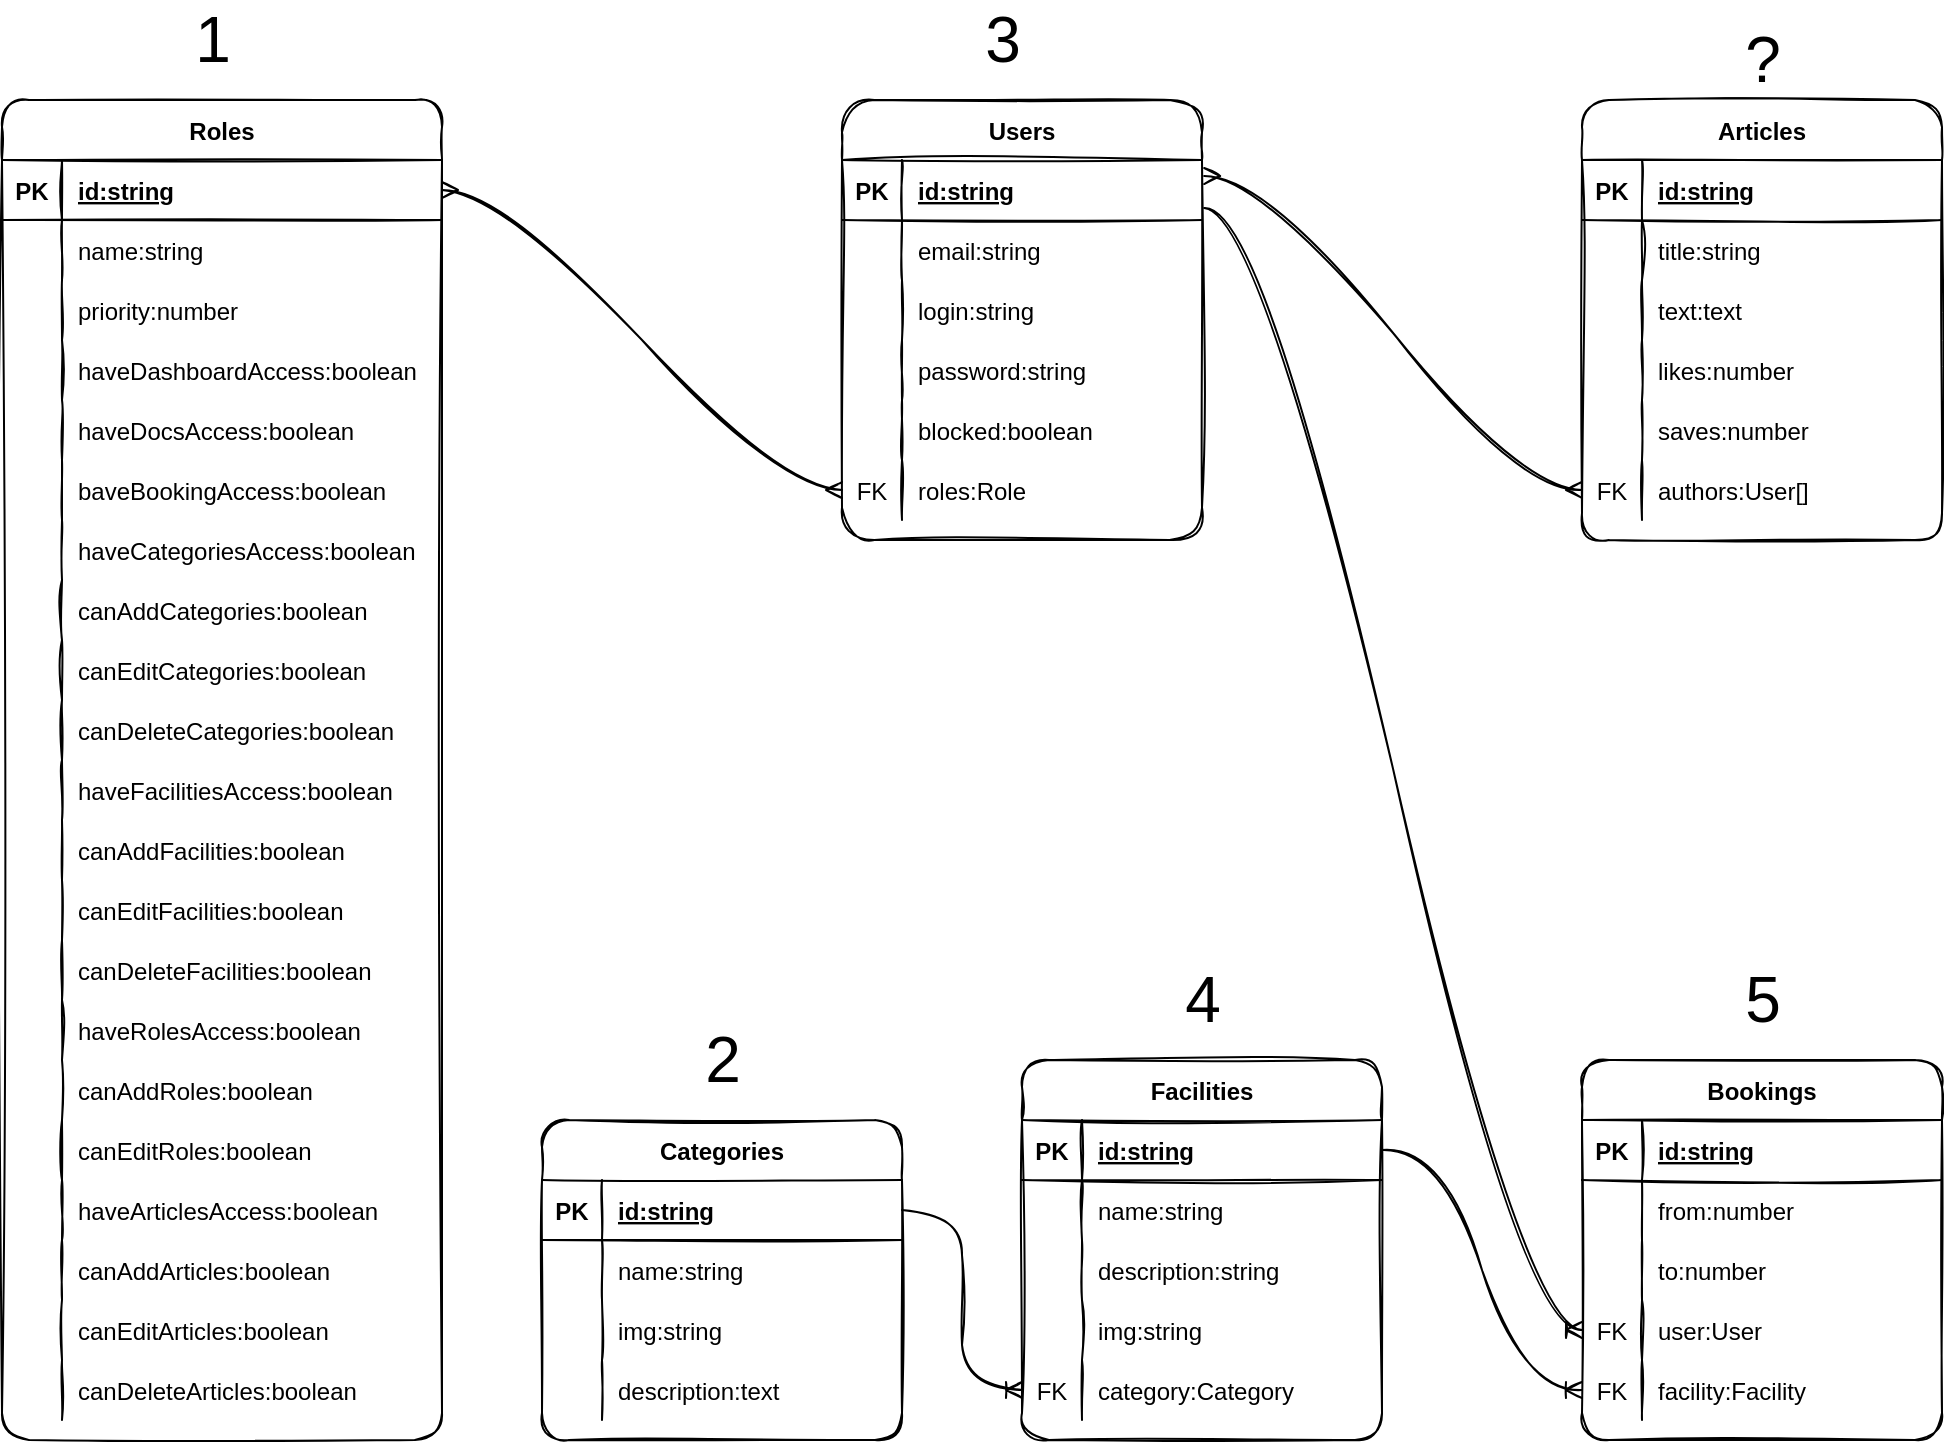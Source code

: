 <mxfile pages="3">
    <diagram id="hnFK1ZWDDhXZPXOvp5RN" name="DB Diagram">
        <mxGraphModel dx="1118" dy="795" grid="1" gridSize="10" guides="1" tooltips="1" connect="1" arrows="1" fold="1" page="0" pageScale="1" pageWidth="1169" pageHeight="827" math="0" shadow="0">
            <root>
                <mxCell id="0"/>
                <mxCell id="1" parent="0"/>
                <mxCell id="2" value="Users" style="shape=table;startSize=30;container=1;collapsible=1;childLayout=tableLayout;fixedRows=1;rowLines=0;fontStyle=1;align=center;resizeLast=1;sketch=1;rounded=1;arcSize=18;" parent="1" vertex="1">
                    <mxGeometry x="520" y="70" width="180" height="220" as="geometry"/>
                </mxCell>
                <mxCell id="3" value="" style="shape=partialRectangle;collapsible=0;dropTarget=0;pointerEvents=0;fillColor=none;top=0;left=0;bottom=1;right=0;points=[[0,0.5],[1,0.5]];portConstraint=eastwest;sketch=1;rounded=1;" parent="2" vertex="1">
                    <mxGeometry y="30" width="180" height="30" as="geometry"/>
                </mxCell>
                <mxCell id="4" value="PK" style="shape=partialRectangle;connectable=0;fillColor=none;top=0;left=0;bottom=0;right=0;fontStyle=1;overflow=hidden;sketch=1;rounded=1;" parent="3" vertex="1">
                    <mxGeometry width="30" height="30" as="geometry">
                        <mxRectangle width="30" height="30" as="alternateBounds"/>
                    </mxGeometry>
                </mxCell>
                <mxCell id="5" value="id:string" style="shape=partialRectangle;connectable=0;fillColor=none;top=0;left=0;bottom=0;right=0;align=left;spacingLeft=6;fontStyle=5;overflow=hidden;sketch=1;rounded=1;" parent="3" vertex="1">
                    <mxGeometry x="30" width="150" height="30" as="geometry">
                        <mxRectangle width="150" height="30" as="alternateBounds"/>
                    </mxGeometry>
                </mxCell>
                <mxCell id="6" value="" style="shape=partialRectangle;collapsible=0;dropTarget=0;pointerEvents=0;fillColor=none;top=0;left=0;bottom=0;right=0;points=[[0,0.5],[1,0.5]];portConstraint=eastwest;sketch=1;rounded=1;" parent="2" vertex="1">
                    <mxGeometry y="60" width="180" height="30" as="geometry"/>
                </mxCell>
                <mxCell id="7" value="" style="shape=partialRectangle;connectable=0;fillColor=none;top=0;left=0;bottom=0;right=0;editable=1;overflow=hidden;sketch=1;rounded=1;" parent="6" vertex="1">
                    <mxGeometry width="30" height="30" as="geometry">
                        <mxRectangle width="30" height="30" as="alternateBounds"/>
                    </mxGeometry>
                </mxCell>
                <mxCell id="8" value="email:string" style="shape=partialRectangle;connectable=0;fillColor=none;top=0;left=0;bottom=0;right=0;align=left;spacingLeft=6;overflow=hidden;sketch=1;rounded=1;" parent="6" vertex="1">
                    <mxGeometry x="30" width="150" height="30" as="geometry">
                        <mxRectangle width="150" height="30" as="alternateBounds"/>
                    </mxGeometry>
                </mxCell>
                <mxCell id="9" value="" style="shape=partialRectangle;collapsible=0;dropTarget=0;pointerEvents=0;fillColor=none;top=0;left=0;bottom=0;right=0;points=[[0,0.5],[1,0.5]];portConstraint=eastwest;sketch=1;rounded=1;" parent="2" vertex="1">
                    <mxGeometry y="90" width="180" height="30" as="geometry"/>
                </mxCell>
                <mxCell id="10" value="" style="shape=partialRectangle;connectable=0;fillColor=none;top=0;left=0;bottom=0;right=0;editable=1;overflow=hidden;sketch=1;rounded=1;" parent="9" vertex="1">
                    <mxGeometry width="30" height="30" as="geometry">
                        <mxRectangle width="30" height="30" as="alternateBounds"/>
                    </mxGeometry>
                </mxCell>
                <mxCell id="11" value="login:string" style="shape=partialRectangle;connectable=0;fillColor=none;top=0;left=0;bottom=0;right=0;align=left;spacingLeft=6;overflow=hidden;sketch=1;rounded=1;" parent="9" vertex="1">
                    <mxGeometry x="30" width="150" height="30" as="geometry">
                        <mxRectangle width="150" height="30" as="alternateBounds"/>
                    </mxGeometry>
                </mxCell>
                <mxCell id="12" value="" style="shape=partialRectangle;collapsible=0;dropTarget=0;pointerEvents=0;fillColor=none;top=0;left=0;bottom=0;right=0;points=[[0,0.5],[1,0.5]];portConstraint=eastwest;sketch=1;rounded=1;" parent="2" vertex="1">
                    <mxGeometry y="120" width="180" height="30" as="geometry"/>
                </mxCell>
                <mxCell id="13" value="" style="shape=partialRectangle;connectable=0;fillColor=none;top=0;left=0;bottom=0;right=0;editable=1;overflow=hidden;sketch=1;rounded=1;" parent="12" vertex="1">
                    <mxGeometry width="30" height="30" as="geometry">
                        <mxRectangle width="30" height="30" as="alternateBounds"/>
                    </mxGeometry>
                </mxCell>
                <mxCell id="14" value="password:string" style="shape=partialRectangle;connectable=0;fillColor=none;top=0;left=0;bottom=0;right=0;align=left;spacingLeft=6;overflow=hidden;sketch=1;rounded=1;" parent="12" vertex="1">
                    <mxGeometry x="30" width="150" height="30" as="geometry">
                        <mxRectangle width="150" height="30" as="alternateBounds"/>
                    </mxGeometry>
                </mxCell>
                <mxCell id="19" value="" style="shape=partialRectangle;collapsible=0;dropTarget=0;pointerEvents=0;fillColor=none;top=0;left=0;bottom=0;right=0;points=[[0,0.5],[1,0.5]];portConstraint=eastwest;sketch=1;rounded=1;" parent="2" vertex="1">
                    <mxGeometry y="150" width="180" height="30" as="geometry"/>
                </mxCell>
                <mxCell id="20" value="" style="shape=partialRectangle;connectable=0;fillColor=none;top=0;left=0;bottom=0;right=0;editable=1;overflow=hidden;sketch=1;rounded=1;" parent="19" vertex="1">
                    <mxGeometry width="30" height="30" as="geometry">
                        <mxRectangle width="30" height="30" as="alternateBounds"/>
                    </mxGeometry>
                </mxCell>
                <mxCell id="21" value="blocked:boolean" style="shape=partialRectangle;connectable=0;fillColor=none;top=0;left=0;bottom=0;right=0;align=left;spacingLeft=6;overflow=hidden;sketch=1;rounded=1;" parent="19" vertex="1">
                    <mxGeometry x="30" width="150" height="30" as="geometry">
                        <mxRectangle width="150" height="30" as="alternateBounds"/>
                    </mxGeometry>
                </mxCell>
                <mxCell id="22" value="" style="shape=partialRectangle;collapsible=0;dropTarget=0;pointerEvents=0;fillColor=none;top=0;left=0;bottom=0;right=0;points=[[0,0.5],[1,0.5]];portConstraint=eastwest;sketch=1;rounded=1;" parent="2" vertex="1">
                    <mxGeometry y="180" width="180" height="30" as="geometry"/>
                </mxCell>
                <mxCell id="23" value="FK" style="shape=partialRectangle;connectable=0;fillColor=none;top=0;left=0;bottom=0;right=0;editable=1;overflow=hidden;sketch=1;rounded=1;" parent="22" vertex="1">
                    <mxGeometry width="30" height="30" as="geometry">
                        <mxRectangle width="30" height="30" as="alternateBounds"/>
                    </mxGeometry>
                </mxCell>
                <mxCell id="24" value="roles:Role" style="shape=partialRectangle;connectable=0;fillColor=none;top=0;left=0;bottom=0;right=0;align=left;spacingLeft=6;overflow=hidden;sketch=1;rounded=1;" parent="22" vertex="1">
                    <mxGeometry x="30" width="150" height="30" as="geometry">
                        <mxRectangle width="150" height="30" as="alternateBounds"/>
                    </mxGeometry>
                </mxCell>
                <mxCell id="25" value="Roles" style="shape=table;startSize=30;container=1;collapsible=1;childLayout=tableLayout;fixedRows=1;rowLines=0;fontStyle=1;align=center;resizeLast=1;sketch=1;rounded=1;" parent="1" vertex="1">
                    <mxGeometry x="100" y="70" width="220" height="670" as="geometry"/>
                </mxCell>
                <mxCell id="26" value="" style="shape=partialRectangle;collapsible=0;dropTarget=0;pointerEvents=0;fillColor=none;top=0;left=0;bottom=1;right=0;points=[[0,0.5],[1,0.5]];portConstraint=eastwest;sketch=1;rounded=1;" parent="25" vertex="1">
                    <mxGeometry y="30" width="220" height="30" as="geometry"/>
                </mxCell>
                <mxCell id="27" value="PK" style="shape=partialRectangle;connectable=0;fillColor=none;top=0;left=0;bottom=0;right=0;fontStyle=1;overflow=hidden;sketch=1;rounded=1;" parent="26" vertex="1">
                    <mxGeometry width="30" height="30" as="geometry">
                        <mxRectangle width="30" height="30" as="alternateBounds"/>
                    </mxGeometry>
                </mxCell>
                <mxCell id="28" value="id:string" style="shape=partialRectangle;connectable=0;fillColor=none;top=0;left=0;bottom=0;right=0;align=left;spacingLeft=6;fontStyle=5;overflow=hidden;sketch=1;rounded=1;" parent="26" vertex="1">
                    <mxGeometry x="30" width="190" height="30" as="geometry">
                        <mxRectangle width="190" height="30" as="alternateBounds"/>
                    </mxGeometry>
                </mxCell>
                <mxCell id="29" value="" style="shape=partialRectangle;collapsible=0;dropTarget=0;pointerEvents=0;fillColor=none;top=0;left=0;bottom=0;right=0;points=[[0,0.5],[1,0.5]];portConstraint=eastwest;sketch=1;rounded=1;" parent="25" vertex="1">
                    <mxGeometry y="60" width="220" height="30" as="geometry"/>
                </mxCell>
                <mxCell id="30" value="" style="shape=partialRectangle;connectable=0;fillColor=none;top=0;left=0;bottom=0;right=0;editable=1;overflow=hidden;sketch=1;rounded=1;" parent="29" vertex="1">
                    <mxGeometry width="30" height="30" as="geometry">
                        <mxRectangle width="30" height="30" as="alternateBounds"/>
                    </mxGeometry>
                </mxCell>
                <mxCell id="31" value="name:string" style="shape=partialRectangle;connectable=0;fillColor=none;top=0;left=0;bottom=0;right=0;align=left;spacingLeft=6;overflow=hidden;sketch=1;rounded=1;" parent="29" vertex="1">
                    <mxGeometry x="30" width="190" height="30" as="geometry">
                        <mxRectangle width="190" height="30" as="alternateBounds"/>
                    </mxGeometry>
                </mxCell>
                <mxCell id="95" value="" style="shape=partialRectangle;collapsible=0;dropTarget=0;pointerEvents=0;fillColor=none;top=0;left=0;bottom=0;right=0;points=[[0,0.5],[1,0.5]];portConstraint=eastwest;sketch=1;rounded=1;" parent="25" vertex="1">
                    <mxGeometry y="90" width="220" height="30" as="geometry"/>
                </mxCell>
                <mxCell id="96" value="" style="shape=partialRectangle;connectable=0;fillColor=none;top=0;left=0;bottom=0;right=0;editable=1;overflow=hidden;sketch=1;rounded=1;" parent="95" vertex="1">
                    <mxGeometry width="30" height="30" as="geometry">
                        <mxRectangle width="30" height="30" as="alternateBounds"/>
                    </mxGeometry>
                </mxCell>
                <mxCell id="97" value="priority:number" style="shape=partialRectangle;connectable=0;fillColor=none;top=0;left=0;bottom=0;right=0;align=left;spacingLeft=6;overflow=hidden;sketch=1;rounded=1;" parent="95" vertex="1">
                    <mxGeometry x="30" width="190" height="30" as="geometry">
                        <mxRectangle width="190" height="30" as="alternateBounds"/>
                    </mxGeometry>
                </mxCell>
                <mxCell id="32" value="" style="shape=partialRectangle;collapsible=0;dropTarget=0;pointerEvents=0;fillColor=none;top=0;left=0;bottom=0;right=0;points=[[0,0.5],[1,0.5]];portConstraint=eastwest;sketch=1;rounded=1;" parent="25" vertex="1">
                    <mxGeometry y="120" width="220" height="30" as="geometry"/>
                </mxCell>
                <mxCell id="33" value="" style="shape=partialRectangle;connectable=0;fillColor=none;top=0;left=0;bottom=0;right=0;editable=1;overflow=hidden;sketch=1;rounded=1;" parent="32" vertex="1">
                    <mxGeometry width="30" height="30" as="geometry">
                        <mxRectangle width="30" height="30" as="alternateBounds"/>
                    </mxGeometry>
                </mxCell>
                <mxCell id="34" value="haveDashboardAccess:boolean" style="shape=partialRectangle;connectable=0;fillColor=none;top=0;left=0;bottom=0;right=0;align=left;spacingLeft=6;overflow=hidden;sketch=1;rounded=1;" parent="32" vertex="1">
                    <mxGeometry x="30" width="190" height="30" as="geometry">
                        <mxRectangle width="190" height="30" as="alternateBounds"/>
                    </mxGeometry>
                </mxCell>
                <mxCell id="35" value="" style="shape=partialRectangle;collapsible=0;dropTarget=0;pointerEvents=0;fillColor=none;top=0;left=0;bottom=0;right=0;points=[[0,0.5],[1,0.5]];portConstraint=eastwest;sketch=1;rounded=1;" parent="25" vertex="1">
                    <mxGeometry y="150" width="220" height="30" as="geometry"/>
                </mxCell>
                <mxCell id="36" value="" style="shape=partialRectangle;connectable=0;fillColor=none;top=0;left=0;bottom=0;right=0;editable=1;overflow=hidden;sketch=1;rounded=1;" parent="35" vertex="1">
                    <mxGeometry width="30" height="30" as="geometry">
                        <mxRectangle width="30" height="30" as="alternateBounds"/>
                    </mxGeometry>
                </mxCell>
                <mxCell id="37" value="haveDocsAccess:boolean" style="shape=partialRectangle;connectable=0;fillColor=none;top=0;left=0;bottom=0;right=0;align=left;spacingLeft=6;overflow=hidden;sketch=1;rounded=1;" parent="35" vertex="1">
                    <mxGeometry x="30" width="190" height="30" as="geometry">
                        <mxRectangle width="190" height="30" as="alternateBounds"/>
                    </mxGeometry>
                </mxCell>
                <mxCell id="92" value="" style="shape=partialRectangle;collapsible=0;dropTarget=0;pointerEvents=0;fillColor=none;top=0;left=0;bottom=0;right=0;points=[[0,0.5],[1,0.5]];portConstraint=eastwest;sketch=1;rounded=1;" parent="25" vertex="1">
                    <mxGeometry y="180" width="220" height="30" as="geometry"/>
                </mxCell>
                <mxCell id="93" value="" style="shape=partialRectangle;connectable=0;fillColor=none;top=0;left=0;bottom=0;right=0;editable=1;overflow=hidden;sketch=1;rounded=1;" parent="92" vertex="1">
                    <mxGeometry width="30" height="30" as="geometry">
                        <mxRectangle width="30" height="30" as="alternateBounds"/>
                    </mxGeometry>
                </mxCell>
                <mxCell id="94" value="baveBookingAccess:boolean" style="shape=partialRectangle;connectable=0;fillColor=none;top=0;left=0;bottom=0;right=0;align=left;spacingLeft=6;overflow=hidden;sketch=1;rounded=1;" parent="92" vertex="1">
                    <mxGeometry x="30" width="190" height="30" as="geometry">
                        <mxRectangle width="190" height="30" as="alternateBounds"/>
                    </mxGeometry>
                </mxCell>
                <mxCell id="MMsK5GmEBuL3KSRIhZgN-119" value="" style="shape=partialRectangle;collapsible=0;dropTarget=0;pointerEvents=0;fillColor=none;top=0;left=0;bottom=0;right=0;points=[[0,0.5],[1,0.5]];portConstraint=eastwest;" parent="25" vertex="1">
                    <mxGeometry y="210" width="220" height="30" as="geometry"/>
                </mxCell>
                <mxCell id="MMsK5GmEBuL3KSRIhZgN-120" value="" style="shape=partialRectangle;connectable=0;fillColor=none;top=0;left=0;bottom=0;right=0;fontStyle=0;overflow=hidden;" parent="MMsK5GmEBuL3KSRIhZgN-119" vertex="1">
                    <mxGeometry width="30" height="30" as="geometry">
                        <mxRectangle width="30" height="30" as="alternateBounds"/>
                    </mxGeometry>
                </mxCell>
                <mxCell id="MMsK5GmEBuL3KSRIhZgN-121" value="haveCategoriesAccess:boolean" style="shape=partialRectangle;connectable=0;fillColor=none;top=0;left=0;bottom=0;right=0;align=left;spacingLeft=6;fontStyle=0;overflow=hidden;" parent="MMsK5GmEBuL3KSRIhZgN-119" vertex="1">
                    <mxGeometry x="30" width="190" height="30" as="geometry">
                        <mxRectangle width="190" height="30" as="alternateBounds"/>
                    </mxGeometry>
                </mxCell>
                <mxCell id="MMsK5GmEBuL3KSRIhZgN-122" value="" style="shape=partialRectangle;collapsible=0;dropTarget=0;pointerEvents=0;fillColor=none;top=0;left=0;bottom=0;right=0;points=[[0,0.5],[1,0.5]];portConstraint=eastwest;" parent="25" vertex="1">
                    <mxGeometry y="240" width="220" height="30" as="geometry"/>
                </mxCell>
                <mxCell id="MMsK5GmEBuL3KSRIhZgN-123" value="" style="shape=partialRectangle;connectable=0;fillColor=none;top=0;left=0;bottom=0;right=0;fontStyle=0;overflow=hidden;" parent="MMsK5GmEBuL3KSRIhZgN-122" vertex="1">
                    <mxGeometry width="30" height="30" as="geometry">
                        <mxRectangle width="30" height="30" as="alternateBounds"/>
                    </mxGeometry>
                </mxCell>
                <mxCell id="MMsK5GmEBuL3KSRIhZgN-124" value="canAddCategories:boolean" style="shape=partialRectangle;connectable=0;fillColor=none;top=0;left=0;bottom=0;right=0;align=left;spacingLeft=6;fontStyle=0;overflow=hidden;" parent="MMsK5GmEBuL3KSRIhZgN-122" vertex="1">
                    <mxGeometry x="30" width="190" height="30" as="geometry">
                        <mxRectangle width="190" height="30" as="alternateBounds"/>
                    </mxGeometry>
                </mxCell>
                <mxCell id="MMsK5GmEBuL3KSRIhZgN-128" value="" style="shape=partialRectangle;collapsible=0;dropTarget=0;pointerEvents=0;fillColor=none;top=0;left=0;bottom=0;right=0;points=[[0,0.5],[1,0.5]];portConstraint=eastwest;" parent="25" vertex="1">
                    <mxGeometry y="270" width="220" height="30" as="geometry"/>
                </mxCell>
                <mxCell id="MMsK5GmEBuL3KSRIhZgN-129" value="" style="shape=partialRectangle;connectable=0;fillColor=none;top=0;left=0;bottom=0;right=0;fontStyle=0;overflow=hidden;" parent="MMsK5GmEBuL3KSRIhZgN-128" vertex="1">
                    <mxGeometry width="30" height="30" as="geometry">
                        <mxRectangle width="30" height="30" as="alternateBounds"/>
                    </mxGeometry>
                </mxCell>
                <mxCell id="MMsK5GmEBuL3KSRIhZgN-130" value="canEditCategories:boolean" style="shape=partialRectangle;connectable=0;fillColor=none;top=0;left=0;bottom=0;right=0;align=left;spacingLeft=6;fontStyle=0;overflow=hidden;" parent="MMsK5GmEBuL3KSRIhZgN-128" vertex="1">
                    <mxGeometry x="30" width="190" height="30" as="geometry">
                        <mxRectangle width="190" height="30" as="alternateBounds"/>
                    </mxGeometry>
                </mxCell>
                <mxCell id="MMsK5GmEBuL3KSRIhZgN-131" value="" style="shape=partialRectangle;collapsible=0;dropTarget=0;pointerEvents=0;fillColor=none;top=0;left=0;bottom=0;right=0;points=[[0,0.5],[1,0.5]];portConstraint=eastwest;" parent="25" vertex="1">
                    <mxGeometry y="300" width="220" height="30" as="geometry"/>
                </mxCell>
                <mxCell id="MMsK5GmEBuL3KSRIhZgN-132" value="" style="shape=partialRectangle;connectable=0;fillColor=none;top=0;left=0;bottom=0;right=0;fontStyle=0;overflow=hidden;" parent="MMsK5GmEBuL3KSRIhZgN-131" vertex="1">
                    <mxGeometry width="30" height="30" as="geometry">
                        <mxRectangle width="30" height="30" as="alternateBounds"/>
                    </mxGeometry>
                </mxCell>
                <mxCell id="MMsK5GmEBuL3KSRIhZgN-133" value="canDeleteCategories:boolean" style="shape=partialRectangle;connectable=0;fillColor=none;top=0;left=0;bottom=0;right=0;align=left;spacingLeft=6;fontStyle=0;overflow=hidden;" parent="MMsK5GmEBuL3KSRIhZgN-131" vertex="1">
                    <mxGeometry x="30" width="190" height="30" as="geometry">
                        <mxRectangle width="190" height="30" as="alternateBounds"/>
                    </mxGeometry>
                </mxCell>
                <mxCell id="MMsK5GmEBuL3KSRIhZgN-125" value="" style="shape=partialRectangle;collapsible=0;dropTarget=0;pointerEvents=0;fillColor=none;top=0;left=0;bottom=0;right=0;points=[[0,0.5],[1,0.5]];portConstraint=eastwest;" parent="25" vertex="1">
                    <mxGeometry y="330" width="220" height="30" as="geometry"/>
                </mxCell>
                <mxCell id="MMsK5GmEBuL3KSRIhZgN-126" value="" style="shape=partialRectangle;connectable=0;fillColor=none;top=0;left=0;bottom=0;right=0;fontStyle=0;overflow=hidden;" parent="MMsK5GmEBuL3KSRIhZgN-125" vertex="1">
                    <mxGeometry width="30" height="30" as="geometry">
                        <mxRectangle width="30" height="30" as="alternateBounds"/>
                    </mxGeometry>
                </mxCell>
                <mxCell id="MMsK5GmEBuL3KSRIhZgN-127" value="haveFacilitiesAccess:boolean" style="shape=partialRectangle;connectable=0;fillColor=none;top=0;left=0;bottom=0;right=0;align=left;spacingLeft=6;fontStyle=0;overflow=hidden;" parent="MMsK5GmEBuL3KSRIhZgN-125" vertex="1">
                    <mxGeometry x="30" width="190" height="30" as="geometry">
                        <mxRectangle width="190" height="30" as="alternateBounds"/>
                    </mxGeometry>
                </mxCell>
                <mxCell id="MMsK5GmEBuL3KSRIhZgN-145" value="" style="shape=partialRectangle;collapsible=0;dropTarget=0;pointerEvents=0;fillColor=none;top=0;left=0;bottom=0;right=0;points=[[0,0.5],[1,0.5]];portConstraint=eastwest;" parent="25" vertex="1">
                    <mxGeometry y="360" width="220" height="30" as="geometry"/>
                </mxCell>
                <mxCell id="MMsK5GmEBuL3KSRIhZgN-146" value="" style="shape=partialRectangle;connectable=0;fillColor=none;top=0;left=0;bottom=0;right=0;fontStyle=0;overflow=hidden;" parent="MMsK5GmEBuL3KSRIhZgN-145" vertex="1">
                    <mxGeometry width="30" height="30" as="geometry">
                        <mxRectangle width="30" height="30" as="alternateBounds"/>
                    </mxGeometry>
                </mxCell>
                <mxCell id="MMsK5GmEBuL3KSRIhZgN-147" value="canAddFacilities:boolean" style="shape=partialRectangle;connectable=0;fillColor=none;top=0;left=0;bottom=0;right=0;align=left;spacingLeft=6;fontStyle=0;overflow=hidden;" parent="MMsK5GmEBuL3KSRIhZgN-145" vertex="1">
                    <mxGeometry x="30" width="190" height="30" as="geometry">
                        <mxRectangle width="190" height="30" as="alternateBounds"/>
                    </mxGeometry>
                </mxCell>
                <mxCell id="MMsK5GmEBuL3KSRIhZgN-149" value="" style="shape=partialRectangle;collapsible=0;dropTarget=0;pointerEvents=0;fillColor=none;top=0;left=0;bottom=0;right=0;points=[[0,0.5],[1,0.5]];portConstraint=eastwest;" parent="25" vertex="1">
                    <mxGeometry y="390" width="220" height="30" as="geometry"/>
                </mxCell>
                <mxCell id="MMsK5GmEBuL3KSRIhZgN-150" value="" style="shape=partialRectangle;connectable=0;fillColor=none;top=0;left=0;bottom=0;right=0;fontStyle=0;overflow=hidden;" parent="MMsK5GmEBuL3KSRIhZgN-149" vertex="1">
                    <mxGeometry width="30" height="30" as="geometry">
                        <mxRectangle width="30" height="30" as="alternateBounds"/>
                    </mxGeometry>
                </mxCell>
                <mxCell id="MMsK5GmEBuL3KSRIhZgN-151" value="canEditFacilities:boolean" style="shape=partialRectangle;connectable=0;fillColor=none;top=0;left=0;bottom=0;right=0;align=left;spacingLeft=6;fontStyle=0;overflow=hidden;" parent="MMsK5GmEBuL3KSRIhZgN-149" vertex="1">
                    <mxGeometry x="30" width="190" height="30" as="geometry">
                        <mxRectangle width="190" height="30" as="alternateBounds"/>
                    </mxGeometry>
                </mxCell>
                <mxCell id="MMsK5GmEBuL3KSRIhZgN-157" value="" style="shape=partialRectangle;collapsible=0;dropTarget=0;pointerEvents=0;fillColor=none;top=0;left=0;bottom=0;right=0;points=[[0,0.5],[1,0.5]];portConstraint=eastwest;" parent="25" vertex="1">
                    <mxGeometry y="420" width="220" height="30" as="geometry"/>
                </mxCell>
                <mxCell id="MMsK5GmEBuL3KSRIhZgN-158" value="" style="shape=partialRectangle;connectable=0;fillColor=none;top=0;left=0;bottom=0;right=0;fontStyle=0;overflow=hidden;" parent="MMsK5GmEBuL3KSRIhZgN-157" vertex="1">
                    <mxGeometry width="30" height="30" as="geometry">
                        <mxRectangle width="30" height="30" as="alternateBounds"/>
                    </mxGeometry>
                </mxCell>
                <mxCell id="MMsK5GmEBuL3KSRIhZgN-159" value="canDeleteFacilities:boolean" style="shape=partialRectangle;connectable=0;fillColor=none;top=0;left=0;bottom=0;right=0;align=left;spacingLeft=6;fontStyle=0;overflow=hidden;" parent="MMsK5GmEBuL3KSRIhZgN-157" vertex="1">
                    <mxGeometry x="30" width="190" height="30" as="geometry">
                        <mxRectangle width="190" height="30" as="alternateBounds"/>
                    </mxGeometry>
                </mxCell>
                <mxCell id="MMsK5GmEBuL3KSRIhZgN-161" value="" style="shape=partialRectangle;collapsible=0;dropTarget=0;pointerEvents=0;fillColor=none;top=0;left=0;bottom=0;right=0;points=[[0,0.5],[1,0.5]];portConstraint=eastwest;" parent="25" vertex="1">
                    <mxGeometry y="450" width="220" height="30" as="geometry"/>
                </mxCell>
                <mxCell id="MMsK5GmEBuL3KSRIhZgN-162" value="" style="shape=partialRectangle;connectable=0;fillColor=none;top=0;left=0;bottom=0;right=0;fontStyle=0;overflow=hidden;" parent="MMsK5GmEBuL3KSRIhZgN-161" vertex="1">
                    <mxGeometry width="30" height="30" as="geometry">
                        <mxRectangle width="30" height="30" as="alternateBounds"/>
                    </mxGeometry>
                </mxCell>
                <mxCell id="MMsK5GmEBuL3KSRIhZgN-163" value="haveRolesAccess:boolean" style="shape=partialRectangle;connectable=0;fillColor=none;top=0;left=0;bottom=0;right=0;align=left;spacingLeft=6;fontStyle=0;overflow=hidden;" parent="MMsK5GmEBuL3KSRIhZgN-161" vertex="1">
                    <mxGeometry x="30" width="190" height="30" as="geometry">
                        <mxRectangle width="190" height="30" as="alternateBounds"/>
                    </mxGeometry>
                </mxCell>
                <mxCell id="MMsK5GmEBuL3KSRIhZgN-165" value="" style="shape=partialRectangle;collapsible=0;dropTarget=0;pointerEvents=0;fillColor=none;top=0;left=0;bottom=0;right=0;points=[[0,0.5],[1,0.5]];portConstraint=eastwest;" parent="25" vertex="1">
                    <mxGeometry y="480" width="220" height="30" as="geometry"/>
                </mxCell>
                <mxCell id="MMsK5GmEBuL3KSRIhZgN-166" value="" style="shape=partialRectangle;connectable=0;fillColor=none;top=0;left=0;bottom=0;right=0;fontStyle=0;overflow=hidden;" parent="MMsK5GmEBuL3KSRIhZgN-165" vertex="1">
                    <mxGeometry width="30" height="30" as="geometry">
                        <mxRectangle width="30" height="30" as="alternateBounds"/>
                    </mxGeometry>
                </mxCell>
                <mxCell id="MMsK5GmEBuL3KSRIhZgN-167" value="canAddRoles:boolean" style="shape=partialRectangle;connectable=0;fillColor=none;top=0;left=0;bottom=0;right=0;align=left;spacingLeft=6;fontStyle=0;overflow=hidden;" parent="MMsK5GmEBuL3KSRIhZgN-165" vertex="1">
                    <mxGeometry x="30" width="190" height="30" as="geometry">
                        <mxRectangle width="190" height="30" as="alternateBounds"/>
                    </mxGeometry>
                </mxCell>
                <mxCell id="MMsK5GmEBuL3KSRIhZgN-169" value="" style="shape=partialRectangle;collapsible=0;dropTarget=0;pointerEvents=0;fillColor=none;top=0;left=0;bottom=0;right=0;points=[[0,0.5],[1,0.5]];portConstraint=eastwest;" parent="25" vertex="1">
                    <mxGeometry y="510" width="220" height="30" as="geometry"/>
                </mxCell>
                <mxCell id="MMsK5GmEBuL3KSRIhZgN-170" value="" style="shape=partialRectangle;connectable=0;fillColor=none;top=0;left=0;bottom=0;right=0;fontStyle=0;overflow=hidden;" parent="MMsK5GmEBuL3KSRIhZgN-169" vertex="1">
                    <mxGeometry width="30" height="30" as="geometry">
                        <mxRectangle width="30" height="30" as="alternateBounds"/>
                    </mxGeometry>
                </mxCell>
                <mxCell id="MMsK5GmEBuL3KSRIhZgN-171" value="canEditRoles:boolean" style="shape=partialRectangle;connectable=0;fillColor=none;top=0;left=0;bottom=0;right=0;align=left;spacingLeft=6;fontStyle=0;overflow=hidden;" parent="MMsK5GmEBuL3KSRIhZgN-169" vertex="1">
                    <mxGeometry x="30" width="190" height="30" as="geometry">
                        <mxRectangle width="190" height="30" as="alternateBounds"/>
                    </mxGeometry>
                </mxCell>
                <mxCell id="MMsK5GmEBuL3KSRIhZgN-173" value="" style="shape=partialRectangle;collapsible=0;dropTarget=0;pointerEvents=0;fillColor=none;top=0;left=0;bottom=0;right=0;points=[[0,0.5],[1,0.5]];portConstraint=eastwest;" parent="25" vertex="1">
                    <mxGeometry y="540" width="220" height="30" as="geometry"/>
                </mxCell>
                <mxCell id="MMsK5GmEBuL3KSRIhZgN-174" value="" style="shape=partialRectangle;connectable=0;fillColor=none;top=0;left=0;bottom=0;right=0;fontStyle=0;overflow=hidden;" parent="MMsK5GmEBuL3KSRIhZgN-173" vertex="1">
                    <mxGeometry width="30" height="30" as="geometry">
                        <mxRectangle width="30" height="30" as="alternateBounds"/>
                    </mxGeometry>
                </mxCell>
                <mxCell id="MMsK5GmEBuL3KSRIhZgN-175" value="haveArticlesAccess:boolean" style="shape=partialRectangle;connectable=0;fillColor=none;top=0;left=0;bottom=0;right=0;align=left;spacingLeft=6;fontStyle=0;overflow=hidden;" parent="MMsK5GmEBuL3KSRIhZgN-173" vertex="1">
                    <mxGeometry x="30" width="190" height="30" as="geometry">
                        <mxRectangle width="190" height="30" as="alternateBounds"/>
                    </mxGeometry>
                </mxCell>
                <mxCell id="MMsK5GmEBuL3KSRIhZgN-153" value="" style="shape=partialRectangle;collapsible=0;dropTarget=0;pointerEvents=0;fillColor=none;top=0;left=0;bottom=0;right=0;points=[[0,0.5],[1,0.5]];portConstraint=eastwest;" parent="25" vertex="1">
                    <mxGeometry y="570" width="220" height="30" as="geometry"/>
                </mxCell>
                <mxCell id="MMsK5GmEBuL3KSRIhZgN-154" value="" style="shape=partialRectangle;connectable=0;fillColor=none;top=0;left=0;bottom=0;right=0;fontStyle=0;overflow=hidden;" parent="MMsK5GmEBuL3KSRIhZgN-153" vertex="1">
                    <mxGeometry width="30" height="30" as="geometry">
                        <mxRectangle width="30" height="30" as="alternateBounds"/>
                    </mxGeometry>
                </mxCell>
                <mxCell id="MMsK5GmEBuL3KSRIhZgN-155" value="canAddArticles:boolean" style="shape=partialRectangle;connectable=0;fillColor=none;top=0;left=0;bottom=0;right=0;align=left;spacingLeft=6;fontStyle=0;overflow=hidden;" parent="MMsK5GmEBuL3KSRIhZgN-153" vertex="1">
                    <mxGeometry x="30" width="190" height="30" as="geometry">
                        <mxRectangle width="190" height="30" as="alternateBounds"/>
                    </mxGeometry>
                </mxCell>
                <mxCell id="MMsK5GmEBuL3KSRIhZgN-185" value="" style="shape=partialRectangle;collapsible=0;dropTarget=0;pointerEvents=0;fillColor=none;top=0;left=0;bottom=0;right=0;points=[[0,0.5],[1,0.5]];portConstraint=eastwest;" parent="25" vertex="1">
                    <mxGeometry y="600" width="220" height="30" as="geometry"/>
                </mxCell>
                <mxCell id="MMsK5GmEBuL3KSRIhZgN-186" value="" style="shape=partialRectangle;connectable=0;fillColor=none;top=0;left=0;bottom=0;right=0;fontStyle=0;overflow=hidden;" parent="MMsK5GmEBuL3KSRIhZgN-185" vertex="1">
                    <mxGeometry width="30" height="30" as="geometry">
                        <mxRectangle width="30" height="30" as="alternateBounds"/>
                    </mxGeometry>
                </mxCell>
                <mxCell id="MMsK5GmEBuL3KSRIhZgN-187" value="canEditArticles:boolean" style="shape=partialRectangle;connectable=0;fillColor=none;top=0;left=0;bottom=0;right=0;align=left;spacingLeft=6;fontStyle=0;overflow=hidden;" parent="MMsK5GmEBuL3KSRIhZgN-185" vertex="1">
                    <mxGeometry x="30" width="190" height="30" as="geometry">
                        <mxRectangle width="190" height="30" as="alternateBounds"/>
                    </mxGeometry>
                </mxCell>
                <mxCell id="MMsK5GmEBuL3KSRIhZgN-134" value="" style="shape=partialRectangle;collapsible=0;dropTarget=0;pointerEvents=0;fillColor=none;top=0;left=0;bottom=0;right=0;points=[[0,0.5],[1,0.5]];portConstraint=eastwest;" parent="25" vertex="1">
                    <mxGeometry y="630" width="220" height="30" as="geometry"/>
                </mxCell>
                <mxCell id="MMsK5GmEBuL3KSRIhZgN-135" value="" style="shape=partialRectangle;connectable=0;fillColor=none;top=0;left=0;bottom=0;right=0;fontStyle=0;overflow=hidden;" parent="MMsK5GmEBuL3KSRIhZgN-134" vertex="1">
                    <mxGeometry width="30" height="30" as="geometry">
                        <mxRectangle width="30" height="30" as="alternateBounds"/>
                    </mxGeometry>
                </mxCell>
                <mxCell id="MMsK5GmEBuL3KSRIhZgN-136" value="canDeleteArticles:boolean" style="shape=partialRectangle;connectable=0;fillColor=none;top=0;left=0;bottom=0;right=0;align=left;spacingLeft=6;fontStyle=0;overflow=hidden;" parent="MMsK5GmEBuL3KSRIhZgN-134" vertex="1">
                    <mxGeometry x="30" width="190" height="30" as="geometry">
                        <mxRectangle width="190" height="30" as="alternateBounds"/>
                    </mxGeometry>
                </mxCell>
                <mxCell id="38" value="Articles" style="shape=table;startSize=30;container=1;collapsible=1;childLayout=tableLayout;fixedRows=1;rowLines=0;fontStyle=1;align=center;resizeLast=1;sketch=1;rounded=1;" parent="1" vertex="1">
                    <mxGeometry x="890" y="70" width="180" height="220" as="geometry"/>
                </mxCell>
                <mxCell id="39" value="" style="shape=partialRectangle;collapsible=0;dropTarget=0;pointerEvents=0;fillColor=none;top=0;left=0;bottom=1;right=0;points=[[0,0.5],[1,0.5]];portConstraint=eastwest;sketch=1;rounded=1;" parent="38" vertex="1">
                    <mxGeometry y="30" width="180" height="30" as="geometry"/>
                </mxCell>
                <mxCell id="40" value="PK" style="shape=partialRectangle;connectable=0;fillColor=none;top=0;left=0;bottom=0;right=0;fontStyle=1;overflow=hidden;sketch=1;rounded=1;" parent="39" vertex="1">
                    <mxGeometry width="30" height="30" as="geometry">
                        <mxRectangle width="30" height="30" as="alternateBounds"/>
                    </mxGeometry>
                </mxCell>
                <mxCell id="41" value="id:string" style="shape=partialRectangle;connectable=0;fillColor=none;top=0;left=0;bottom=0;right=0;align=left;spacingLeft=6;fontStyle=5;overflow=hidden;sketch=1;rounded=1;" parent="39" vertex="1">
                    <mxGeometry x="30" width="150" height="30" as="geometry">
                        <mxRectangle width="150" height="30" as="alternateBounds"/>
                    </mxGeometry>
                </mxCell>
                <mxCell id="42" value="" style="shape=partialRectangle;collapsible=0;dropTarget=0;pointerEvents=0;fillColor=none;top=0;left=0;bottom=0;right=0;points=[[0,0.5],[1,0.5]];portConstraint=eastwest;sketch=1;rounded=1;" parent="38" vertex="1">
                    <mxGeometry y="60" width="180" height="30" as="geometry"/>
                </mxCell>
                <mxCell id="43" value="" style="shape=partialRectangle;connectable=0;fillColor=none;top=0;left=0;bottom=0;right=0;editable=1;overflow=hidden;sketch=1;rounded=1;" parent="42" vertex="1">
                    <mxGeometry width="30" height="30" as="geometry">
                        <mxRectangle width="30" height="30" as="alternateBounds"/>
                    </mxGeometry>
                </mxCell>
                <mxCell id="44" value="title:string" style="shape=partialRectangle;connectable=0;fillColor=none;top=0;left=0;bottom=0;right=0;align=left;spacingLeft=6;overflow=hidden;sketch=1;rounded=1;" parent="42" vertex="1">
                    <mxGeometry x="30" width="150" height="30" as="geometry">
                        <mxRectangle width="150" height="30" as="alternateBounds"/>
                    </mxGeometry>
                </mxCell>
                <mxCell id="45" value="" style="shape=partialRectangle;collapsible=0;dropTarget=0;pointerEvents=0;fillColor=none;top=0;left=0;bottom=0;right=0;points=[[0,0.5],[1,0.5]];portConstraint=eastwest;sketch=1;rounded=1;" parent="38" vertex="1">
                    <mxGeometry y="90" width="180" height="30" as="geometry"/>
                </mxCell>
                <mxCell id="46" value="" style="shape=partialRectangle;connectable=0;fillColor=none;top=0;left=0;bottom=0;right=0;editable=1;overflow=hidden;sketch=1;rounded=1;" parent="45" vertex="1">
                    <mxGeometry width="30" height="30" as="geometry">
                        <mxRectangle width="30" height="30" as="alternateBounds"/>
                    </mxGeometry>
                </mxCell>
                <mxCell id="47" value="text:text" style="shape=partialRectangle;connectable=0;fillColor=none;top=0;left=0;bottom=0;right=0;align=left;spacingLeft=6;overflow=hidden;sketch=1;rounded=1;" parent="45" vertex="1">
                    <mxGeometry x="30" width="150" height="30" as="geometry">
                        <mxRectangle width="150" height="30" as="alternateBounds"/>
                    </mxGeometry>
                </mxCell>
                <mxCell id="48" value="" style="shape=partialRectangle;collapsible=0;dropTarget=0;pointerEvents=0;fillColor=none;top=0;left=0;bottom=0;right=0;points=[[0,0.5],[1,0.5]];portConstraint=eastwest;sketch=1;rounded=1;" parent="38" vertex="1">
                    <mxGeometry y="120" width="180" height="30" as="geometry"/>
                </mxCell>
                <mxCell id="49" value="" style="shape=partialRectangle;connectable=0;fillColor=none;top=0;left=0;bottom=0;right=0;editable=1;overflow=hidden;sketch=1;rounded=1;" parent="48" vertex="1">
                    <mxGeometry width="30" height="30" as="geometry">
                        <mxRectangle width="30" height="30" as="alternateBounds"/>
                    </mxGeometry>
                </mxCell>
                <mxCell id="50" value="likes:number" style="shape=partialRectangle;connectable=0;fillColor=none;top=0;left=0;bottom=0;right=0;align=left;spacingLeft=6;overflow=hidden;sketch=1;rounded=1;" parent="48" vertex="1">
                    <mxGeometry x="30" width="150" height="30" as="geometry">
                        <mxRectangle width="150" height="30" as="alternateBounds"/>
                    </mxGeometry>
                </mxCell>
                <mxCell id="112" value="" style="shape=partialRectangle;collapsible=0;dropTarget=0;pointerEvents=0;fillColor=none;top=0;left=0;bottom=0;right=0;points=[[0,0.5],[1,0.5]];portConstraint=eastwest;sketch=1;rounded=1;" parent="38" vertex="1">
                    <mxGeometry y="150" width="180" height="30" as="geometry"/>
                </mxCell>
                <mxCell id="113" value="" style="shape=partialRectangle;connectable=0;fillColor=none;top=0;left=0;bottom=0;right=0;editable=1;overflow=hidden;sketch=1;rounded=1;" parent="112" vertex="1">
                    <mxGeometry width="30" height="30" as="geometry">
                        <mxRectangle width="30" height="30" as="alternateBounds"/>
                    </mxGeometry>
                </mxCell>
                <mxCell id="114" value="saves:number" style="shape=partialRectangle;connectable=0;fillColor=none;top=0;left=0;bottom=0;right=0;align=left;spacingLeft=6;overflow=hidden;sketch=1;rounded=1;" parent="112" vertex="1">
                    <mxGeometry x="30" width="150" height="30" as="geometry">
                        <mxRectangle width="150" height="30" as="alternateBounds"/>
                    </mxGeometry>
                </mxCell>
                <mxCell id="116" value="" style="shape=partialRectangle;collapsible=0;dropTarget=0;pointerEvents=0;fillColor=none;top=0;left=0;bottom=0;right=0;points=[[0,0.5],[1,0.5]];portConstraint=eastwest;sketch=1;rounded=1;" parent="38" vertex="1">
                    <mxGeometry y="180" width="180" height="30" as="geometry"/>
                </mxCell>
                <mxCell id="117" value="FK" style="shape=partialRectangle;connectable=0;fillColor=none;top=0;left=0;bottom=0;right=0;editable=1;overflow=hidden;sketch=1;rounded=1;" parent="116" vertex="1">
                    <mxGeometry width="30" height="30" as="geometry">
                        <mxRectangle width="30" height="30" as="alternateBounds"/>
                    </mxGeometry>
                </mxCell>
                <mxCell id="118" value="authors:User[]" style="shape=partialRectangle;connectable=0;fillColor=none;top=0;left=0;bottom=0;right=0;align=left;spacingLeft=6;overflow=hidden;sketch=1;rounded=1;" parent="116" vertex="1">
                    <mxGeometry x="30" width="150" height="30" as="geometry">
                        <mxRectangle width="150" height="30" as="alternateBounds"/>
                    </mxGeometry>
                </mxCell>
                <mxCell id="51" value="Facilities" style="shape=table;startSize=30;container=1;collapsible=1;childLayout=tableLayout;fixedRows=1;rowLines=0;fontStyle=1;align=center;resizeLast=1;sketch=1;rounded=1;" parent="1" vertex="1">
                    <mxGeometry x="610" y="550" width="180" height="190" as="geometry"/>
                </mxCell>
                <mxCell id="52" value="" style="shape=partialRectangle;collapsible=0;dropTarget=0;pointerEvents=0;fillColor=none;top=0;left=0;bottom=1;right=0;points=[[0,0.5],[1,0.5]];portConstraint=eastwest;sketch=1;rounded=1;" parent="51" vertex="1">
                    <mxGeometry y="30" width="180" height="30" as="geometry"/>
                </mxCell>
                <mxCell id="53" value="PK" style="shape=partialRectangle;connectable=0;fillColor=none;top=0;left=0;bottom=0;right=0;fontStyle=1;overflow=hidden;sketch=1;rounded=1;" parent="52" vertex="1">
                    <mxGeometry width="30" height="30" as="geometry">
                        <mxRectangle width="30" height="30" as="alternateBounds"/>
                    </mxGeometry>
                </mxCell>
                <mxCell id="54" value="id:string" style="shape=partialRectangle;connectable=0;fillColor=none;top=0;left=0;bottom=0;right=0;align=left;spacingLeft=6;fontStyle=5;overflow=hidden;sketch=1;rounded=1;" parent="52" vertex="1">
                    <mxGeometry x="30" width="150" height="30" as="geometry">
                        <mxRectangle width="150" height="30" as="alternateBounds"/>
                    </mxGeometry>
                </mxCell>
                <mxCell id="55" value="" style="shape=partialRectangle;collapsible=0;dropTarget=0;pointerEvents=0;fillColor=none;top=0;left=0;bottom=0;right=0;points=[[0,0.5],[1,0.5]];portConstraint=eastwest;sketch=1;rounded=1;" parent="51" vertex="1">
                    <mxGeometry y="60" width="180" height="30" as="geometry"/>
                </mxCell>
                <mxCell id="56" value="" style="shape=partialRectangle;connectable=0;fillColor=none;top=0;left=0;bottom=0;right=0;editable=1;overflow=hidden;sketch=1;rounded=1;" parent="55" vertex="1">
                    <mxGeometry width="30" height="30" as="geometry">
                        <mxRectangle width="30" height="30" as="alternateBounds"/>
                    </mxGeometry>
                </mxCell>
                <mxCell id="57" value="name:string" style="shape=partialRectangle;connectable=0;fillColor=none;top=0;left=0;bottom=0;right=0;align=left;spacingLeft=6;overflow=hidden;sketch=1;rounded=1;" parent="55" vertex="1">
                    <mxGeometry x="30" width="150" height="30" as="geometry">
                        <mxRectangle width="150" height="30" as="alternateBounds"/>
                    </mxGeometry>
                </mxCell>
                <mxCell id="MMsK5GmEBuL3KSRIhZgN-189" value="" style="shape=partialRectangle;collapsible=0;dropTarget=0;pointerEvents=0;fillColor=none;top=0;left=0;bottom=0;right=0;points=[[0,0.5],[1,0.5]];portConstraint=eastwest;" parent="51" vertex="1">
                    <mxGeometry y="90" width="180" height="30" as="geometry"/>
                </mxCell>
                <mxCell id="MMsK5GmEBuL3KSRIhZgN-190" value="" style="shape=partialRectangle;connectable=0;fillColor=none;top=0;left=0;bottom=0;right=0;fontStyle=0;overflow=hidden;" parent="MMsK5GmEBuL3KSRIhZgN-189" vertex="1">
                    <mxGeometry width="30" height="30" as="geometry">
                        <mxRectangle width="30" height="30" as="alternateBounds"/>
                    </mxGeometry>
                </mxCell>
                <mxCell id="MMsK5GmEBuL3KSRIhZgN-191" value="description:string" style="shape=partialRectangle;connectable=0;fillColor=none;top=0;left=0;bottom=0;right=0;align=left;spacingLeft=6;fontStyle=0;overflow=hidden;" parent="MMsK5GmEBuL3KSRIhZgN-189" vertex="1">
                    <mxGeometry x="30" width="150" height="30" as="geometry">
                        <mxRectangle width="150" height="30" as="alternateBounds"/>
                    </mxGeometry>
                </mxCell>
                <mxCell id="58" value="" style="shape=partialRectangle;collapsible=0;dropTarget=0;pointerEvents=0;fillColor=none;top=0;left=0;bottom=0;right=0;points=[[0,0.5],[1,0.5]];portConstraint=eastwest;sketch=1;rounded=1;" parent="51" vertex="1">
                    <mxGeometry y="120" width="180" height="30" as="geometry"/>
                </mxCell>
                <mxCell id="59" value="" style="shape=partialRectangle;connectable=0;fillColor=none;top=0;left=0;bottom=0;right=0;editable=1;overflow=hidden;sketch=1;rounded=1;" parent="58" vertex="1">
                    <mxGeometry width="30" height="30" as="geometry">
                        <mxRectangle width="30" height="30" as="alternateBounds"/>
                    </mxGeometry>
                </mxCell>
                <mxCell id="60" value="img:string" style="shape=partialRectangle;connectable=0;fillColor=none;top=0;left=0;bottom=0;right=0;align=left;spacingLeft=6;overflow=hidden;sketch=1;rounded=1;" parent="58" vertex="1">
                    <mxGeometry x="30" width="150" height="30" as="geometry">
                        <mxRectangle width="150" height="30" as="alternateBounds"/>
                    </mxGeometry>
                </mxCell>
                <mxCell id="98" value="" style="shape=partialRectangle;collapsible=0;dropTarget=0;pointerEvents=0;fillColor=none;top=0;left=0;bottom=0;right=0;points=[[0,0.5],[1,0.5]];portConstraint=eastwest;sketch=1;rounded=1;" parent="51" vertex="1">
                    <mxGeometry y="150" width="180" height="30" as="geometry"/>
                </mxCell>
                <mxCell id="99" value="FK" style="shape=partialRectangle;connectable=0;fillColor=none;top=0;left=0;bottom=0;right=0;editable=1;overflow=hidden;sketch=1;rounded=1;" parent="98" vertex="1">
                    <mxGeometry width="30" height="30" as="geometry">
                        <mxRectangle width="30" height="30" as="alternateBounds"/>
                    </mxGeometry>
                </mxCell>
                <mxCell id="100" value="category:Category" style="shape=partialRectangle;connectable=0;fillColor=none;top=0;left=0;bottom=0;right=0;align=left;spacingLeft=6;overflow=hidden;sketch=1;rounded=1;" parent="98" vertex="1">
                    <mxGeometry x="30" width="150" height="30" as="geometry">
                        <mxRectangle width="150" height="30" as="alternateBounds"/>
                    </mxGeometry>
                </mxCell>
                <mxCell id="64" value="Categories" style="shape=table;startSize=30;container=1;collapsible=1;childLayout=tableLayout;fixedRows=1;rowLines=0;fontStyle=1;align=center;resizeLast=1;sketch=1;rounded=1;" parent="1" vertex="1">
                    <mxGeometry x="370" y="580" width="180" height="160" as="geometry"/>
                </mxCell>
                <mxCell id="65" value="" style="shape=partialRectangle;collapsible=0;dropTarget=0;pointerEvents=0;fillColor=none;top=0;left=0;bottom=1;right=0;points=[[0,0.5],[1,0.5]];portConstraint=eastwest;sketch=1;rounded=1;" parent="64" vertex="1">
                    <mxGeometry y="30" width="180" height="30" as="geometry"/>
                </mxCell>
                <mxCell id="66" value="PK" style="shape=partialRectangle;connectable=0;fillColor=none;top=0;left=0;bottom=0;right=0;fontStyle=1;overflow=hidden;sketch=1;rounded=1;" parent="65" vertex="1">
                    <mxGeometry width="30" height="30" as="geometry">
                        <mxRectangle width="30" height="30" as="alternateBounds"/>
                    </mxGeometry>
                </mxCell>
                <mxCell id="67" value="id:string" style="shape=partialRectangle;connectable=0;fillColor=none;top=0;left=0;bottom=0;right=0;align=left;spacingLeft=6;fontStyle=5;overflow=hidden;sketch=1;rounded=1;" parent="65" vertex="1">
                    <mxGeometry x="30" width="150" height="30" as="geometry">
                        <mxRectangle width="150" height="30" as="alternateBounds"/>
                    </mxGeometry>
                </mxCell>
                <mxCell id="68" value="" style="shape=partialRectangle;collapsible=0;dropTarget=0;pointerEvents=0;fillColor=none;top=0;left=0;bottom=0;right=0;points=[[0,0.5],[1,0.5]];portConstraint=eastwest;sketch=1;rounded=1;" parent="64" vertex="1">
                    <mxGeometry y="60" width="180" height="30" as="geometry"/>
                </mxCell>
                <mxCell id="69" value="" style="shape=partialRectangle;connectable=0;fillColor=none;top=0;left=0;bottom=0;right=0;editable=1;overflow=hidden;sketch=1;rounded=1;" parent="68" vertex="1">
                    <mxGeometry width="30" height="30" as="geometry">
                        <mxRectangle width="30" height="30" as="alternateBounds"/>
                    </mxGeometry>
                </mxCell>
                <mxCell id="70" value="name:string" style="shape=partialRectangle;connectable=0;fillColor=none;top=0;left=0;bottom=0;right=0;align=left;spacingLeft=6;overflow=hidden;sketch=1;rounded=1;" parent="68" vertex="1">
                    <mxGeometry x="30" width="150" height="30" as="geometry">
                        <mxRectangle width="150" height="30" as="alternateBounds"/>
                    </mxGeometry>
                </mxCell>
                <mxCell id="71" value="" style="shape=partialRectangle;collapsible=0;dropTarget=0;pointerEvents=0;fillColor=none;top=0;left=0;bottom=0;right=0;points=[[0,0.5],[1,0.5]];portConstraint=eastwest;sketch=1;rounded=1;" parent="64" vertex="1">
                    <mxGeometry y="90" width="180" height="30" as="geometry"/>
                </mxCell>
                <mxCell id="72" value="" style="shape=partialRectangle;connectable=0;fillColor=none;top=0;left=0;bottom=0;right=0;editable=1;overflow=hidden;sketch=1;rounded=1;" parent="71" vertex="1">
                    <mxGeometry width="30" height="30" as="geometry">
                        <mxRectangle width="30" height="30" as="alternateBounds"/>
                    </mxGeometry>
                </mxCell>
                <mxCell id="73" value="img:string" style="shape=partialRectangle;connectable=0;fillColor=none;top=0;left=0;bottom=0;right=0;align=left;spacingLeft=6;overflow=hidden;sketch=1;rounded=1;" parent="71" vertex="1">
                    <mxGeometry x="30" width="150" height="30" as="geometry">
                        <mxRectangle width="150" height="30" as="alternateBounds"/>
                    </mxGeometry>
                </mxCell>
                <mxCell id="61" value="" style="shape=partialRectangle;collapsible=0;dropTarget=0;pointerEvents=0;fillColor=none;top=0;left=0;bottom=0;right=0;points=[[0,0.5],[1,0.5]];portConstraint=eastwest;sketch=1;rounded=1;" parent="64" vertex="1">
                    <mxGeometry y="120" width="180" height="30" as="geometry"/>
                </mxCell>
                <mxCell id="62" value="" style="shape=partialRectangle;connectable=0;fillColor=none;top=0;left=0;bottom=0;right=0;editable=1;overflow=hidden;sketch=1;rounded=1;" parent="61" vertex="1">
                    <mxGeometry width="30" height="30" as="geometry">
                        <mxRectangle width="30" height="30" as="alternateBounds"/>
                    </mxGeometry>
                </mxCell>
                <mxCell id="63" value="description:text" style="shape=partialRectangle;connectable=0;fillColor=none;top=0;left=0;bottom=0;right=0;align=left;spacingLeft=6;overflow=hidden;sketch=1;rounded=1;" parent="61" vertex="1">
                    <mxGeometry x="30" width="150" height="30" as="geometry">
                        <mxRectangle width="150" height="30" as="alternateBounds"/>
                    </mxGeometry>
                </mxCell>
                <mxCell id="77" value="Bookings" style="shape=table;startSize=30;container=1;collapsible=1;childLayout=tableLayout;fixedRows=1;rowLines=0;fontStyle=1;align=center;resizeLast=1;sketch=1;rounded=1;" parent="1" vertex="1">
                    <mxGeometry x="890" y="550" width="180" height="190" as="geometry"/>
                </mxCell>
                <mxCell id="78" value="" style="shape=partialRectangle;collapsible=0;dropTarget=0;pointerEvents=0;fillColor=none;top=0;left=0;bottom=1;right=0;points=[[0,0.5],[1,0.5]];portConstraint=eastwest;sketch=1;rounded=1;" parent="77" vertex="1">
                    <mxGeometry y="30" width="180" height="30" as="geometry"/>
                </mxCell>
                <mxCell id="79" value="PK" style="shape=partialRectangle;connectable=0;fillColor=none;top=0;left=0;bottom=0;right=0;fontStyle=1;overflow=hidden;sketch=1;rounded=1;" parent="78" vertex="1">
                    <mxGeometry width="30" height="30" as="geometry">
                        <mxRectangle width="30" height="30" as="alternateBounds"/>
                    </mxGeometry>
                </mxCell>
                <mxCell id="80" value="id:string" style="shape=partialRectangle;connectable=0;fillColor=none;top=0;left=0;bottom=0;right=0;align=left;spacingLeft=6;fontStyle=5;overflow=hidden;sketch=1;rounded=1;" parent="78" vertex="1">
                    <mxGeometry x="30" width="150" height="30" as="geometry">
                        <mxRectangle width="150" height="30" as="alternateBounds"/>
                    </mxGeometry>
                </mxCell>
                <mxCell id="81" value="" style="shape=partialRectangle;collapsible=0;dropTarget=0;pointerEvents=0;fillColor=none;top=0;left=0;bottom=0;right=0;points=[[0,0.5],[1,0.5]];portConstraint=eastwest;sketch=1;rounded=1;" parent="77" vertex="1">
                    <mxGeometry y="60" width="180" height="30" as="geometry"/>
                </mxCell>
                <mxCell id="82" value="" style="shape=partialRectangle;connectable=0;fillColor=none;top=0;left=0;bottom=0;right=0;editable=1;overflow=hidden;sketch=1;rounded=1;" parent="81" vertex="1">
                    <mxGeometry width="30" height="30" as="geometry">
                        <mxRectangle width="30" height="30" as="alternateBounds"/>
                    </mxGeometry>
                </mxCell>
                <mxCell id="83" value="from:number" style="shape=partialRectangle;connectable=0;fillColor=none;top=0;left=0;bottom=0;right=0;align=left;spacingLeft=6;overflow=hidden;sketch=1;rounded=1;" parent="81" vertex="1">
                    <mxGeometry x="30" width="150" height="30" as="geometry">
                        <mxRectangle width="150" height="30" as="alternateBounds"/>
                    </mxGeometry>
                </mxCell>
                <mxCell id="84" value="" style="shape=partialRectangle;collapsible=0;dropTarget=0;pointerEvents=0;fillColor=none;top=0;left=0;bottom=0;right=0;points=[[0,0.5],[1,0.5]];portConstraint=eastwest;sketch=1;rounded=1;" parent="77" vertex="1">
                    <mxGeometry y="90" width="180" height="30" as="geometry"/>
                </mxCell>
                <mxCell id="85" value="" style="shape=partialRectangle;connectable=0;fillColor=none;top=0;left=0;bottom=0;right=0;editable=1;overflow=hidden;sketch=1;rounded=1;" parent="84" vertex="1">
                    <mxGeometry width="30" height="30" as="geometry">
                        <mxRectangle width="30" height="30" as="alternateBounds"/>
                    </mxGeometry>
                </mxCell>
                <mxCell id="86" value="to:number" style="shape=partialRectangle;connectable=0;fillColor=none;top=0;left=0;bottom=0;right=0;align=left;spacingLeft=6;overflow=hidden;sketch=1;rounded=1;" parent="84" vertex="1">
                    <mxGeometry x="30" width="150" height="30" as="geometry">
                        <mxRectangle width="150" height="30" as="alternateBounds"/>
                    </mxGeometry>
                </mxCell>
                <mxCell id="104" value="" style="shape=partialRectangle;collapsible=0;dropTarget=0;pointerEvents=0;fillColor=none;top=0;left=0;bottom=0;right=0;points=[[0,0.5],[1,0.5]];portConstraint=eastwest;sketch=1;rounded=1;" parent="77" vertex="1">
                    <mxGeometry y="120" width="180" height="30" as="geometry"/>
                </mxCell>
                <mxCell id="105" value="FK" style="shape=partialRectangle;connectable=0;fillColor=none;top=0;left=0;bottom=0;right=0;editable=1;overflow=hidden;sketch=1;rounded=1;" parent="104" vertex="1">
                    <mxGeometry width="30" height="30" as="geometry">
                        <mxRectangle width="30" height="30" as="alternateBounds"/>
                    </mxGeometry>
                </mxCell>
                <mxCell id="106" value="user:User" style="shape=partialRectangle;connectable=0;fillColor=none;top=0;left=0;bottom=0;right=0;align=left;spacingLeft=6;overflow=hidden;sketch=1;rounded=1;" parent="104" vertex="1">
                    <mxGeometry x="30" width="150" height="30" as="geometry">
                        <mxRectangle width="150" height="30" as="alternateBounds"/>
                    </mxGeometry>
                </mxCell>
                <mxCell id="87" value="" style="shape=partialRectangle;collapsible=0;dropTarget=0;pointerEvents=0;fillColor=none;top=0;left=0;bottom=0;right=0;points=[[0,0.5],[1,0.5]];portConstraint=eastwest;sketch=1;rounded=1;" parent="77" vertex="1">
                    <mxGeometry y="150" width="180" height="30" as="geometry"/>
                </mxCell>
                <mxCell id="88" value="FK" style="shape=partialRectangle;connectable=0;fillColor=none;top=0;left=0;bottom=0;right=0;editable=1;overflow=hidden;sketch=1;rounded=1;" parent="87" vertex="1">
                    <mxGeometry width="30" height="30" as="geometry">
                        <mxRectangle width="30" height="30" as="alternateBounds"/>
                    </mxGeometry>
                </mxCell>
                <mxCell id="89" value="facility:Facility" style="shape=partialRectangle;connectable=0;fillColor=none;top=0;left=0;bottom=0;right=0;align=left;spacingLeft=6;overflow=hidden;sketch=1;rounded=1;" parent="87" vertex="1">
                    <mxGeometry x="30" width="150" height="30" as="geometry">
                        <mxRectangle width="150" height="30" as="alternateBounds"/>
                    </mxGeometry>
                </mxCell>
                <mxCell id="91" value="" style="edgeStyle=entityRelationEdgeStyle;fontSize=12;html=1;endArrow=ERmany;startArrow=ERmany;sketch=1;curved=1;rounded=1;" parent="1" source="22" target="26" edge="1">
                    <mxGeometry width="100" height="100" relative="1" as="geometry">
                        <mxPoint x="150" y="340" as="sourcePoint"/>
                        <mxPoint x="250" y="240" as="targetPoint"/>
                    </mxGeometry>
                </mxCell>
                <mxCell id="101" value="" style="edgeStyle=entityRelationEdgeStyle;fontSize=12;html=1;endArrow=ERoneToMany;sketch=1;curved=1;rounded=1;" parent="1" source="65" target="98" edge="1">
                    <mxGeometry width="100" height="100" relative="1" as="geometry">
                        <mxPoint x="550" y="320" as="sourcePoint"/>
                        <mxPoint x="690" y="140" as="targetPoint"/>
                    </mxGeometry>
                </mxCell>
                <mxCell id="102" value="" style="edgeStyle=entityRelationEdgeStyle;fontSize=12;html=1;endArrow=ERoneToMany;sketch=1;curved=1;rounded=1;" parent="1" source="52" target="87" edge="1">
                    <mxGeometry width="100" height="100" relative="1" as="geometry">
                        <mxPoint x="670" y="400" as="sourcePoint"/>
                        <mxPoint x="770" y="300" as="targetPoint"/>
                    </mxGeometry>
                </mxCell>
                <mxCell id="103" value="" style="edgeStyle=entityRelationEdgeStyle;fontSize=12;html=1;endArrow=ERoneToMany;sketch=1;curved=1;rounded=1;exitX=1.006;exitY=0.8;exitDx=0;exitDy=0;exitPerimeter=0;" parent="1" source="3" target="104" edge="1">
                    <mxGeometry width="100" height="100" relative="1" as="geometry">
                        <mxPoint x="750" y="130" as="sourcePoint"/>
                        <mxPoint x="790" y="440" as="targetPoint"/>
                    </mxGeometry>
                </mxCell>
                <mxCell id="107" value="" style="edgeStyle=entityRelationEdgeStyle;fontSize=12;html=1;endArrow=ERmany;startArrow=ERmany;sketch=1;curved=1;rounded=1;exitX=1.006;exitY=0.267;exitDx=0;exitDy=0;exitPerimeter=0;" parent="1" source="3" target="116" edge="1">
                    <mxGeometry width="100" height="100" relative="1" as="geometry">
                        <mxPoint x="690" y="418" as="sourcePoint"/>
                        <mxPoint x="800" y="620" as="targetPoint"/>
                    </mxGeometry>
                </mxCell>
                <mxCell id="MQr661K8nHQTXxPslrct-118" value="?" style="text;html=1;align=center;verticalAlign=middle;resizable=0;points=[];autosize=1;strokeColor=none;fillColor=none;fontSize=32;" parent="1" vertex="1">
                    <mxGeometry x="965" y="30" width="30" height="40" as="geometry"/>
                </mxCell>
                <mxCell id="MQr661K8nHQTXxPslrct-119" value="1" style="text;html=1;align=center;verticalAlign=middle;resizable=0;points=[];autosize=1;strokeColor=none;fillColor=none;fontSize=32;" parent="1" vertex="1">
                    <mxGeometry x="190" y="20" width="30" height="40" as="geometry"/>
                </mxCell>
                <mxCell id="MQr661K8nHQTXxPslrct-120" value="2" style="text;html=1;align=center;verticalAlign=middle;resizable=0;points=[];autosize=1;strokeColor=none;fillColor=none;fontSize=32;" parent="1" vertex="1">
                    <mxGeometry x="445" y="530" width="30" height="40" as="geometry"/>
                </mxCell>
                <mxCell id="MQr661K8nHQTXxPslrct-121" value="3" style="text;html=1;align=center;verticalAlign=middle;resizable=0;points=[];autosize=1;strokeColor=none;fillColor=none;fontSize=32;" parent="1" vertex="1">
                    <mxGeometry x="585" y="20" width="30" height="40" as="geometry"/>
                </mxCell>
                <mxCell id="MQr661K8nHQTXxPslrct-122" value="4" style="text;html=1;align=center;verticalAlign=middle;resizable=0;points=[];autosize=1;strokeColor=none;fillColor=none;fontSize=32;" parent="1" vertex="1">
                    <mxGeometry x="685" y="500" width="30" height="40" as="geometry"/>
                </mxCell>
                <mxCell id="MQr661K8nHQTXxPslrct-123" value="5" style="text;html=1;align=center;verticalAlign=middle;resizable=0;points=[];autosize=1;strokeColor=none;fillColor=none;fontSize=32;" parent="1" vertex="1">
                    <mxGeometry x="965" y="500" width="30" height="40" as="geometry"/>
                </mxCell>
            </root>
        </mxGraphModel>
    </diagram>
    <diagram id="aVHfNMTUijpsoR20hfdg" name="API Routes">
        <mxGraphModel dx="1118" dy="1195" grid="1" gridSize="10" guides="1" tooltips="1" connect="1" arrows="1" fold="1" page="0" pageScale="1" pageWidth="1169" pageHeight="827" background="none" math="0" shadow="0">
            <root>
                <mxCell id="Scwplx9fN7Al73IYDWId-0"/>
                <mxCell id="Scwplx9fN7Al73IYDWId-1" parent="Scwplx9fN7Al73IYDWId-0"/>
                <mxCell id="Scwplx9fN7Al73IYDWId-6" style="edgeStyle=none;html=1;rounded=1;sketch=1;curved=1;" parent="Scwplx9fN7Al73IYDWId-1" source="Scwplx9fN7Al73IYDWId-2" target="Scwplx9fN7Al73IYDWId-5" edge="1">
                    <mxGeometry relative="1" as="geometry"/>
                </mxCell>
                <mxCell id="Scwplx9fN7Al73IYDWId-2" value="/" style="text;html=1;align=center;verticalAlign=middle;resizable=0;points=[];autosize=1;strokeColor=none;fillColor=none;rounded=1;sketch=1;" parent="Scwplx9fN7Al73IYDWId-1" vertex="1">
                    <mxGeometry x="620" y="235" width="20" height="20" as="geometry"/>
                </mxCell>
                <mxCell id="Scwplx9fN7Al73IYDWId-19" style="edgeStyle=none;html=1;rounded=1;sketch=1;curved=1;" parent="Scwplx9fN7Al73IYDWId-1" source="Scwplx9fN7Al73IYDWId-5" target="Scwplx9fN7Al73IYDWId-18" edge="1">
                    <mxGeometry relative="1" as="geometry"/>
                </mxCell>
                <mxCell id="Scwplx9fN7Al73IYDWId-25" style="edgeStyle=none;html=1;rounded=1;sketch=1;curved=1;" parent="Scwplx9fN7Al73IYDWId-1" source="Scwplx9fN7Al73IYDWId-5" target="Scwplx9fN7Al73IYDWId-24" edge="1">
                    <mxGeometry relative="1" as="geometry"/>
                </mxCell>
                <mxCell id="Scwplx9fN7Al73IYDWId-50" style="edgeStyle=none;html=1;rounded=1;sketch=1;curved=1;" parent="Scwplx9fN7Al73IYDWId-1" source="Scwplx9fN7Al73IYDWId-5" target="Scwplx9fN7Al73IYDWId-44" edge="1">
                    <mxGeometry relative="1" as="geometry"/>
                </mxCell>
                <mxCell id="uELAt0HMUcsIWmcKtNmI-12" style="edgeStyle=none;html=1;rounded=1;sketch=1;curved=1;" parent="Scwplx9fN7Al73IYDWId-1" source="Scwplx9fN7Al73IYDWId-5" target="uELAt0HMUcsIWmcKtNmI-2" edge="1">
                    <mxGeometry relative="1" as="geometry"/>
                </mxCell>
                <mxCell id="uELAt0HMUcsIWmcKtNmI-17" style="edgeStyle=none;html=1;rounded=1;sketch=1;curved=1;" parent="Scwplx9fN7Al73IYDWId-1" source="Scwplx9fN7Al73IYDWId-5" target="uELAt0HMUcsIWmcKtNmI-16" edge="1">
                    <mxGeometry relative="1" as="geometry"/>
                </mxCell>
                <mxCell id="Bd1SRNHlQV1mOJFDXuj5-18" style="edgeStyle=none;html=1;rounded=1;sketch=1;curved=1;" parent="Scwplx9fN7Al73IYDWId-1" source="Scwplx9fN7Al73IYDWId-5" target="Bd1SRNHlQV1mOJFDXuj5-13" edge="1">
                    <mxGeometry relative="1" as="geometry"/>
                </mxCell>
                <mxCell id="Bd1SRNHlQV1mOJFDXuj5-19" style="edgeStyle=none;html=1;rounded=1;sketch=1;curved=1;" parent="Scwplx9fN7Al73IYDWId-1" source="Scwplx9fN7Al73IYDWId-5" target="Bd1SRNHlQV1mOJFDXuj5-4" edge="1">
                    <mxGeometry relative="1" as="geometry"/>
                </mxCell>
                <mxCell id="Scwplx9fN7Al73IYDWId-5" value="/api" style="text;html=1;align=center;verticalAlign=middle;resizable=0;points=[];autosize=1;strokeColor=none;fillColor=none;rounded=1;sketch=1;" parent="Scwplx9fN7Al73IYDWId-1" vertex="1">
                    <mxGeometry x="310" y="160" width="30" height="20" as="geometry"/>
                </mxCell>
                <mxCell id="Scwplx9fN7Al73IYDWId-9" value="post /signin" style="text;html=1;align=center;verticalAlign=middle;resizable=0;points=[];autosize=1;strokeColor=none;fillColor=none;rounded=1;sketch=1;" parent="Scwplx9fN7Al73IYDWId-1" vertex="1">
                    <mxGeometry x="50" y="120" width="80" height="20" as="geometry"/>
                </mxCell>
                <mxCell id="Scwplx9fN7Al73IYDWId-11" value="post /signup" style="text;html=1;align=center;verticalAlign=middle;resizable=0;points=[];autosize=1;strokeColor=none;fillColor=none;rounded=1;sketch=1;" parent="Scwplx9fN7Al73IYDWId-1" vertex="1">
                    <mxGeometry x="30" y="160" width="80" height="20" as="geometry"/>
                </mxCell>
                <mxCell id="Scwplx9fN7Al73IYDWId-13" value="get /signout" style="text;html=1;align=center;verticalAlign=middle;resizable=0;points=[];autosize=1;strokeColor=none;fillColor=none;rounded=1;sketch=1;" parent="Scwplx9fN7Al73IYDWId-1" vertex="1">
                    <mxGeometry x="10" y="190" width="80" height="20" as="geometry"/>
                </mxCell>
                <mxCell id="Scwplx9fN7Al73IYDWId-20" style="edgeStyle=none;html=1;rounded=1;sketch=1;curved=1;" parent="Scwplx9fN7Al73IYDWId-1" source="Scwplx9fN7Al73IYDWId-18" target="Scwplx9fN7Al73IYDWId-9" edge="1">
                    <mxGeometry relative="1" as="geometry"/>
                </mxCell>
                <mxCell id="Scwplx9fN7Al73IYDWId-21" style="edgeStyle=none;html=1;rounded=1;sketch=1;curved=1;" parent="Scwplx9fN7Al73IYDWId-1" source="Scwplx9fN7Al73IYDWId-18" target="Scwplx9fN7Al73IYDWId-11" edge="1">
                    <mxGeometry relative="1" as="geometry"/>
                </mxCell>
                <mxCell id="Scwplx9fN7Al73IYDWId-22" style="edgeStyle=none;html=1;rounded=1;sketch=1;curved=1;" parent="Scwplx9fN7Al73IYDWId-1" source="Scwplx9fN7Al73IYDWId-18" target="Scwplx9fN7Al73IYDWId-13" edge="1">
                    <mxGeometry relative="1" as="geometry"/>
                </mxCell>
                <mxCell id="Scwplx9fN7Al73IYDWId-23" style="edgeStyle=none;html=1;rounded=1;sketch=1;curved=1;" parent="Scwplx9fN7Al73IYDWId-1" source="Scwplx9fN7Al73IYDWId-18" target="_F6BL1awT8c-5WDz6hYN-24" edge="1">
                    <mxGeometry relative="1" as="geometry">
                        <mxPoint x="74.167" y="220.0" as="targetPoint"/>
                    </mxGeometry>
                </mxCell>
                <mxCell id="Scwplx9fN7Al73IYDWId-18" value="/auth" style="text;html=1;align=center;verticalAlign=middle;resizable=0;points=[];autosize=1;strokeColor=none;fillColor=none;rounded=1;sketch=1;" parent="Scwplx9fN7Al73IYDWId-1" vertex="1">
                    <mxGeometry x="150" y="160" width="40" height="20" as="geometry"/>
                </mxCell>
                <mxCell id="Scwplx9fN7Al73IYDWId-34" style="edgeStyle=none;html=1;rounded=1;sketch=1;curved=1;" parent="Scwplx9fN7Al73IYDWId-1" source="Scwplx9fN7Al73IYDWId-24" target="Scwplx9fN7Al73IYDWId-26" edge="1">
                    <mxGeometry relative="1" as="geometry"/>
                </mxCell>
                <mxCell id="Scwplx9fN7Al73IYDWId-36" style="edgeStyle=none;html=1;rounded=1;sketch=1;curved=1;" parent="Scwplx9fN7Al73IYDWId-1" source="Scwplx9fN7Al73IYDWId-24" target="_F6BL1awT8c-5WDz6hYN-5" edge="1">
                    <mxGeometry relative="1" as="geometry">
                        <mxPoint x="168" y="265" as="targetPoint"/>
                    </mxGeometry>
                </mxCell>
                <mxCell id="Scwplx9fN7Al73IYDWId-40" style="edgeStyle=none;html=1;rounded=1;sketch=1;curved=1;" parent="Scwplx9fN7Al73IYDWId-1" source="Scwplx9fN7Al73IYDWId-24" target="Scwplx9fN7Al73IYDWId-30" edge="1">
                    <mxGeometry relative="1" as="geometry"/>
                </mxCell>
                <mxCell id="Scwplx9fN7Al73IYDWId-24" value="/bookings" style="text;html=1;align=center;verticalAlign=middle;resizable=0;points=[];autosize=1;strokeColor=none;fillColor=none;rounded=1;sketch=1;" parent="Scwplx9fN7Al73IYDWId-1" vertex="1">
                    <mxGeometry x="165" y="215" width="70" height="20" as="geometry"/>
                </mxCell>
                <mxCell id="Scwplx9fN7Al73IYDWId-26" value="post /" style="text;html=1;align=center;verticalAlign=middle;resizable=0;points=[];autosize=1;strokeColor=none;fillColor=none;rounded=1;sketch=1;" parent="Scwplx9fN7Al73IYDWId-1" vertex="1">
                    <mxGeometry x="100" y="245" width="40" height="20" as="geometry"/>
                </mxCell>
                <mxCell id="Scwplx9fN7Al73IYDWId-30" value="delete /" style="text;html=1;align=center;verticalAlign=middle;resizable=0;points=[];autosize=1;strokeColor=none;fillColor=none;rounded=1;sketch=1;" parent="Scwplx9fN7Al73IYDWId-1" vertex="1">
                    <mxGeometry x="185" y="265" width="50" height="20" as="geometry"/>
                </mxCell>
                <mxCell id="uELAt0HMUcsIWmcKtNmI-13" style="edgeStyle=none;html=1;rounded=1;sketch=1;curved=1;" parent="Scwplx9fN7Al73IYDWId-1" source="Scwplx9fN7Al73IYDWId-44" target="_F6BL1awT8c-5WDz6hYN-17" edge="1">
                    <mxGeometry relative="1" as="geometry">
                        <mxPoint x="450" y="127.5" as="targetPoint"/>
                    </mxGeometry>
                </mxCell>
                <mxCell id="Bd1SRNHlQV1mOJFDXuj5-30" style="edgeStyle=none;html=1;rounded=1;sketch=1;curved=1;" parent="Scwplx9fN7Al73IYDWId-1" source="Scwplx9fN7Al73IYDWId-44" target="Bd1SRNHlQV1mOJFDXuj5-29" edge="1">
                    <mxGeometry relative="1" as="geometry"/>
                </mxCell>
                <mxCell id="Bd1SRNHlQV1mOJFDXuj5-31" style="edgeStyle=none;html=1;rounded=1;sketch=1;curved=1;" parent="Scwplx9fN7Al73IYDWId-1" source="Scwplx9fN7Al73IYDWId-44" target="Bd1SRNHlQV1mOJFDXuj5-28" edge="1">
                    <mxGeometry relative="1" as="geometry"/>
                </mxCell>
                <mxCell id="Bd1SRNHlQV1mOJFDXuj5-32" style="edgeStyle=none;html=1;rounded=1;sketch=1;curved=1;" parent="Scwplx9fN7Al73IYDWId-1" source="Scwplx9fN7Al73IYDWId-44" target="Bd1SRNHlQV1mOJFDXuj5-27" edge="1">
                    <mxGeometry relative="1" as="geometry"/>
                </mxCell>
                <mxCell id="Scwplx9fN7Al73IYDWId-44" value="/facilities" style="text;html=1;align=center;verticalAlign=middle;resizable=0;points=[];autosize=1;strokeColor=none;fillColor=none;rounded=1;sketch=1;" parent="Scwplx9fN7Al73IYDWId-1" vertex="1">
                    <mxGeometry x="360" y="110" width="60" height="20" as="geometry"/>
                </mxCell>
                <mxCell id="uELAt0HMUcsIWmcKtNmI-9" style="edgeStyle=none;html=1;rounded=1;sketch=1;curved=1;" parent="Scwplx9fN7Al73IYDWId-1" source="uELAt0HMUcsIWmcKtNmI-2" target="uELAt0HMUcsIWmcKtNmI-8" edge="1">
                    <mxGeometry relative="1" as="geometry"/>
                </mxCell>
                <mxCell id="Bd1SRNHlQV1mOJFDXuj5-23" style="edgeStyle=none;html=1;rounded=1;sketch=1;curved=1;" parent="Scwplx9fN7Al73IYDWId-1" source="uELAt0HMUcsIWmcKtNmI-2" target="Bd1SRNHlQV1mOJFDXuj5-20" edge="1">
                    <mxGeometry relative="1" as="geometry"/>
                </mxCell>
                <mxCell id="Bd1SRNHlQV1mOJFDXuj5-24" style="edgeStyle=none;html=1;rounded=1;sketch=1;curved=1;" parent="Scwplx9fN7Al73IYDWId-1" source="uELAt0HMUcsIWmcKtNmI-2" target="Bd1SRNHlQV1mOJFDXuj5-21" edge="1">
                    <mxGeometry relative="1" as="geometry"/>
                </mxCell>
                <mxCell id="Bd1SRNHlQV1mOJFDXuj5-25" style="edgeStyle=none;html=1;rounded=1;sketch=1;curved=1;" parent="Scwplx9fN7Al73IYDWId-1" source="uELAt0HMUcsIWmcKtNmI-2" target="Bd1SRNHlQV1mOJFDXuj5-22" edge="1">
                    <mxGeometry relative="1" as="geometry"/>
                </mxCell>
                <mxCell id="uELAt0HMUcsIWmcKtNmI-2" value="/categories" style="text;html=1;align=center;verticalAlign=middle;resizable=0;points=[];autosize=1;strokeColor=none;fillColor=none;rounded=1;sketch=1;" parent="Scwplx9fN7Al73IYDWId-1" vertex="1">
                    <mxGeometry x="270" y="220" width="70" height="20" as="geometry"/>
                </mxCell>
                <mxCell id="uELAt0HMUcsIWmcKtNmI-16" value="get /docs" style="text;html=1;align=center;verticalAlign=middle;resizable=0;points=[];autosize=1;strokeColor=none;fillColor=none;rounded=1;sketch=1;" parent="Scwplx9fN7Al73IYDWId-1" vertex="1">
                    <mxGeometry x="370" y="220" width="60" height="20" as="geometry"/>
                </mxCell>
                <mxCell id="Bd1SRNHlQV1mOJFDXuj5-0" style="edgeStyle=none;html=1;rounded=1;sketch=1;curved=1;" parent="Scwplx9fN7Al73IYDWId-1" source="Bd1SRNHlQV1mOJFDXuj5-4" target="Bd1SRNHlQV1mOJFDXuj5-5" edge="1">
                    <mxGeometry relative="1" as="geometry"/>
                </mxCell>
                <mxCell id="Bd1SRNHlQV1mOJFDXuj5-1" style="edgeStyle=none;html=1;rounded=1;sketch=1;curved=1;" parent="Scwplx9fN7Al73IYDWId-1" source="Bd1SRNHlQV1mOJFDXuj5-4" target="_F6BL1awT8c-5WDz6hYN-23" edge="1">
                    <mxGeometry relative="1" as="geometry">
                        <mxPoint x="224.25" y="60" as="targetPoint"/>
                    </mxGeometry>
                </mxCell>
                <mxCell id="Bd1SRNHlQV1mOJFDXuj5-2" style="edgeStyle=none;html=1;rounded=1;sketch=1;curved=1;" parent="Scwplx9fN7Al73IYDWId-1" source="Bd1SRNHlQV1mOJFDXuj5-4" target="Bd1SRNHlQV1mOJFDXuj5-7" edge="1">
                    <mxGeometry relative="1" as="geometry"/>
                </mxCell>
                <mxCell id="Bd1SRNHlQV1mOJFDXuj5-3" style="edgeStyle=none;html=1;rounded=1;sketch=1;curved=1;" parent="Scwplx9fN7Al73IYDWId-1" source="Bd1SRNHlQV1mOJFDXuj5-4" target="Bd1SRNHlQV1mOJFDXuj5-8" edge="1">
                    <mxGeometry relative="1" as="geometry"/>
                </mxCell>
                <mxCell id="Bd1SRNHlQV1mOJFDXuj5-4" value="/roles" style="text;html=1;align=center;verticalAlign=middle;resizable=0;points=[];autosize=1;strokeColor=none;fillColor=none;rounded=1;sketch=1;" parent="Scwplx9fN7Al73IYDWId-1" vertex="1">
                    <mxGeometry x="175.5" y="100" width="40" height="20" as="geometry"/>
                </mxCell>
                <mxCell id="Bd1SRNHlQV1mOJFDXuj5-5" value="post /" style="text;html=1;align=center;verticalAlign=middle;resizable=0;points=[];autosize=1;strokeColor=none;fillColor=none;rounded=1;sketch=1;" parent="Scwplx9fN7Al73IYDWId-1" vertex="1">
                    <mxGeometry x="160" y="30" width="40" height="20" as="geometry"/>
                </mxCell>
                <mxCell id="Bd1SRNHlQV1mOJFDXuj5-7" value="patch /" style="text;html=1;align=center;verticalAlign=middle;resizable=0;points=[];autosize=1;strokeColor=none;fillColor=none;rounded=1;sketch=1;" parent="Scwplx9fN7Al73IYDWId-1" vertex="1">
                    <mxGeometry x="110" y="50" width="50" height="20" as="geometry"/>
                </mxCell>
                <mxCell id="Bd1SRNHlQV1mOJFDXuj5-8" value="delete/&amp;nbsp;" style="text;html=1;align=center;verticalAlign=middle;resizable=0;points=[];autosize=1;strokeColor=none;fillColor=none;rounded=1;sketch=1;" parent="Scwplx9fN7Al73IYDWId-1" vertex="1">
                    <mxGeometry x="100" y="90" width="50" height="20" as="geometry"/>
                </mxCell>
                <mxCell id="Bd1SRNHlQV1mOJFDXuj5-9" style="edgeStyle=none;html=1;rounded=1;sketch=1;curved=1;" parent="Scwplx9fN7Al73IYDWId-1" source="Bd1SRNHlQV1mOJFDXuj5-13" target="_F6BL1awT8c-5WDz6hYN-15" edge="1">
                    <mxGeometry relative="1" as="geometry">
                        <mxPoint x="363.75" y="60" as="targetPoint"/>
                    </mxGeometry>
                </mxCell>
                <mxCell id="Bd1SRNHlQV1mOJFDXuj5-10" style="edgeStyle=none;html=1;rounded=1;sketch=1;curved=1;" parent="Scwplx9fN7Al73IYDWId-1" source="Bd1SRNHlQV1mOJFDXuj5-13" target="Bd1SRNHlQV1mOJFDXuj5-15" edge="1">
                    <mxGeometry relative="1" as="geometry"/>
                </mxCell>
                <mxCell id="Bd1SRNHlQV1mOJFDXuj5-11" style="edgeStyle=none;html=1;rounded=1;sketch=1;curved=1;" parent="Scwplx9fN7Al73IYDWId-1" source="Bd1SRNHlQV1mOJFDXuj5-13" target="Bd1SRNHlQV1mOJFDXuj5-16" edge="1">
                    <mxGeometry relative="1" as="geometry"/>
                </mxCell>
                <mxCell id="Bd1SRNHlQV1mOJFDXuj5-12" style="edgeStyle=none;html=1;rounded=1;sketch=1;curved=1;" parent="Scwplx9fN7Al73IYDWId-1" source="Bd1SRNHlQV1mOJFDXuj5-13" target="Bd1SRNHlQV1mOJFDXuj5-17" edge="1">
                    <mxGeometry relative="1" as="geometry"/>
                </mxCell>
                <mxCell id="Bd1SRNHlQV1mOJFDXuj5-13" value="/users" style="text;html=1;align=center;verticalAlign=middle;resizable=0;points=[];autosize=1;strokeColor=none;fillColor=none;rounded=1;sketch=1;" parent="Scwplx9fN7Al73IYDWId-1" vertex="1">
                    <mxGeometry x="290" y="80" width="50" height="20" as="geometry"/>
                </mxCell>
                <mxCell id="Bd1SRNHlQV1mOJFDXuj5-15" value="post /" style="text;html=1;align=center;verticalAlign=middle;resizable=0;points=[];autosize=1;strokeColor=none;fillColor=none;rounded=1;sketch=1;" parent="Scwplx9fN7Al73IYDWId-1" vertex="1">
                    <mxGeometry x="330" y="20" width="40" height="20" as="geometry"/>
                </mxCell>
                <mxCell id="Bd1SRNHlQV1mOJFDXuj5-16" value="patch /" style="text;html=1;align=center;verticalAlign=middle;resizable=0;points=[];autosize=1;strokeColor=none;fillColor=none;rounded=1;sketch=1;" parent="Scwplx9fN7Al73IYDWId-1" vertex="1">
                    <mxGeometry x="280" y="20" width="50" height="20" as="geometry"/>
                </mxCell>
                <mxCell id="Bd1SRNHlQV1mOJFDXuj5-17" value="delete /" style="text;html=1;align=center;verticalAlign=middle;resizable=0;points=[];autosize=1;strokeColor=none;fillColor=none;rounded=1;sketch=1;" parent="Scwplx9fN7Al73IYDWId-1" vertex="1">
                    <mxGeometry x="250" y="50" width="50" height="20" as="geometry"/>
                </mxCell>
                <mxCell id="Bd1SRNHlQV1mOJFDXuj5-20" value="post /" style="text;html=1;align=center;verticalAlign=middle;resizable=0;points=[];autosize=1;strokeColor=none;fillColor=none;rounded=1;sketch=1;" parent="Scwplx9fN7Al73IYDWId-1" vertex="1">
                    <mxGeometry x="285" y="290" width="40" height="20" as="geometry"/>
                </mxCell>
                <mxCell id="Bd1SRNHlQV1mOJFDXuj5-21" value="patch /:id" style="text;html=1;align=center;verticalAlign=middle;resizable=0;points=[];autosize=1;strokeColor=none;fillColor=none;rounded=1;sketch=1;" parent="Scwplx9fN7Al73IYDWId-1" vertex="1">
                    <mxGeometry x="320" y="290" width="60" height="20" as="geometry"/>
                </mxCell>
                <mxCell id="Bd1SRNHlQV1mOJFDXuj5-22" value="delete /:id" style="text;html=1;align=center;verticalAlign=middle;resizable=0;points=[];autosize=1;strokeColor=none;fillColor=none;rounded=1;sketch=1;" parent="Scwplx9fN7Al73IYDWId-1" vertex="1">
                    <mxGeometry x="377.5" y="285" width="70" height="20" as="geometry"/>
                </mxCell>
                <mxCell id="Bd1SRNHlQV1mOJFDXuj5-27" value="post /" style="text;html=1;align=center;verticalAlign=middle;resizable=0;points=[];autosize=1;strokeColor=none;fillColor=none;rounded=1;sketch=1;" parent="Scwplx9fN7Al73IYDWId-1" vertex="1">
                    <mxGeometry x="464" y="90" width="40" height="20" as="geometry"/>
                </mxCell>
                <mxCell id="Bd1SRNHlQV1mOJFDXuj5-28" value="patch /" style="text;html=1;align=center;verticalAlign=middle;resizable=0;points=[];autosize=1;strokeColor=none;fillColor=none;rounded=1;sketch=1;" parent="Scwplx9fN7Al73IYDWId-1" vertex="1">
                    <mxGeometry x="437.5" y="70" width="50" height="20" as="geometry"/>
                </mxCell>
                <mxCell id="Bd1SRNHlQV1mOJFDXuj5-29" value="delete /" style="text;html=1;align=center;verticalAlign=middle;resizable=0;points=[];autosize=1;strokeColor=none;fillColor=none;rounded=1;sketch=1;" parent="Scwplx9fN7Al73IYDWId-1" vertex="1">
                    <mxGeometry x="380" y="60" width="50" height="20" as="geometry"/>
                </mxCell>
                <mxCell id="_F6BL1awT8c-5WDz6hYN-3" value="" style="group" parent="Scwplx9fN7Al73IYDWId-1" vertex="1" connectable="0">
                    <mxGeometry x="230" y="285" width="70" height="60" as="geometry"/>
                </mxCell>
                <mxCell id="uELAt0HMUcsIWmcKtNmI-8" value="get /" style="text;html=1;align=center;verticalAlign=middle;resizable=0;points=[];autosize=1;strokeColor=none;fillColor=none;rounded=1;sketch=1;" parent="_F6BL1awT8c-5WDz6hYN-3" vertex="1">
                    <mxGeometry width="40" height="20" as="geometry"/>
                </mxCell>
                <mxCell id="_F6BL1awT8c-5WDz6hYN-0" value="get /:id" style="text;html=1;align=center;verticalAlign=middle;resizable=0;points=[];autosize=1;strokeColor=none;fillColor=none;rounded=1;sketch=1;" parent="_F6BL1awT8c-5WDz6hYN-3" vertex="1">
                    <mxGeometry y="20" width="50" height="20" as="geometry"/>
                </mxCell>
                <mxCell id="_F6BL1awT8c-5WDz6hYN-2" value="get /count" style="text;html=1;align=center;verticalAlign=middle;resizable=0;points=[];autosize=1;strokeColor=none;fillColor=none;rounded=1;sketch=1;" parent="_F6BL1awT8c-5WDz6hYN-3" vertex="1">
                    <mxGeometry y="40" width="70" height="20" as="geometry"/>
                </mxCell>
                <mxCell id="_F6BL1awT8c-5WDz6hYN-4" value="" style="group" parent="Scwplx9fN7Al73IYDWId-1" vertex="1" connectable="0">
                    <mxGeometry x="120" y="270" width="70" height="60" as="geometry"/>
                </mxCell>
                <mxCell id="_F6BL1awT8c-5WDz6hYN-5" value="get /" style="text;html=1;align=center;verticalAlign=middle;resizable=0;points=[];autosize=1;strokeColor=none;fillColor=none;rounded=1;sketch=1;" parent="_F6BL1awT8c-5WDz6hYN-4" vertex="1">
                    <mxGeometry width="40" height="20" as="geometry"/>
                </mxCell>
                <mxCell id="_F6BL1awT8c-5WDz6hYN-6" value="get /:id" style="text;html=1;align=center;verticalAlign=middle;resizable=0;points=[];autosize=1;strokeColor=none;fillColor=none;rounded=1;sketch=1;" parent="_F6BL1awT8c-5WDz6hYN-4" vertex="1">
                    <mxGeometry y="20" width="50" height="20" as="geometry"/>
                </mxCell>
                <mxCell id="_F6BL1awT8c-5WDz6hYN-7" value="get /count" style="text;html=1;align=center;verticalAlign=middle;resizable=0;points=[];autosize=1;strokeColor=none;fillColor=none;rounded=1;sketch=1;" parent="_F6BL1awT8c-5WDz6hYN-4" vertex="1">
                    <mxGeometry y="40" width="70" height="20" as="geometry"/>
                </mxCell>
                <mxCell id="_F6BL1awT8c-5WDz6hYN-12" value="" style="group" parent="Scwplx9fN7Al73IYDWId-1" vertex="1" connectable="0">
                    <mxGeometry x="377.5" y="-10" width="70" height="60" as="geometry"/>
                </mxCell>
                <mxCell id="_F6BL1awT8c-5WDz6hYN-13" value="get /" style="text;html=1;align=center;verticalAlign=middle;resizable=0;points=[];autosize=1;strokeColor=none;fillColor=none;rounded=1;sketch=1;" parent="_F6BL1awT8c-5WDz6hYN-12" vertex="1">
                    <mxGeometry width="40" height="20" as="geometry"/>
                </mxCell>
                <mxCell id="_F6BL1awT8c-5WDz6hYN-14" value="get /:id" style="text;html=1;align=center;verticalAlign=middle;resizable=0;points=[];autosize=1;strokeColor=none;fillColor=none;rounded=1;sketch=1;" parent="_F6BL1awT8c-5WDz6hYN-12" vertex="1">
                    <mxGeometry y="20" width="50" height="20" as="geometry"/>
                </mxCell>
                <mxCell id="_F6BL1awT8c-5WDz6hYN-15" value="get /count" style="text;html=1;align=center;verticalAlign=middle;resizable=0;points=[];autosize=1;strokeColor=none;fillColor=none;rounded=1;sketch=1;" parent="_F6BL1awT8c-5WDz6hYN-12" vertex="1">
                    <mxGeometry y="40" width="70" height="20" as="geometry"/>
                </mxCell>
                <mxCell id="_F6BL1awT8c-5WDz6hYN-16" value="" style="group" parent="Scwplx9fN7Al73IYDWId-1" vertex="1" connectable="0">
                    <mxGeometry x="450" y="130" width="70" height="60" as="geometry"/>
                </mxCell>
                <mxCell id="_F6BL1awT8c-5WDz6hYN-17" value="get /" style="text;html=1;align=center;verticalAlign=middle;resizable=0;points=[];autosize=1;strokeColor=none;fillColor=none;rounded=1;sketch=1;" parent="_F6BL1awT8c-5WDz6hYN-16" vertex="1">
                    <mxGeometry width="40" height="20" as="geometry"/>
                </mxCell>
                <mxCell id="_F6BL1awT8c-5WDz6hYN-18" value="get /:id" style="text;html=1;align=center;verticalAlign=middle;resizable=0;points=[];autosize=1;strokeColor=none;fillColor=none;rounded=1;sketch=1;" parent="_F6BL1awT8c-5WDz6hYN-16" vertex="1">
                    <mxGeometry y="20" width="50" height="20" as="geometry"/>
                </mxCell>
                <mxCell id="_F6BL1awT8c-5WDz6hYN-19" value="get /count" style="text;html=1;align=center;verticalAlign=middle;resizable=0;points=[];autosize=1;strokeColor=none;fillColor=none;rounded=1;sketch=1;" parent="_F6BL1awT8c-5WDz6hYN-16" vertex="1">
                    <mxGeometry y="40" width="70" height="20" as="geometry"/>
                </mxCell>
                <mxCell id="_F6BL1awT8c-5WDz6hYN-20" value="" style="group" parent="Scwplx9fN7Al73IYDWId-1" vertex="1" connectable="0">
                    <mxGeometry x="200" y="-20" width="70" height="60" as="geometry"/>
                </mxCell>
                <mxCell id="_F6BL1awT8c-5WDz6hYN-21" value="get /" style="text;html=1;align=center;verticalAlign=middle;resizable=0;points=[];autosize=1;strokeColor=none;fillColor=none;rounded=1;sketch=1;" parent="_F6BL1awT8c-5WDz6hYN-20" vertex="1">
                    <mxGeometry width="40" height="20" as="geometry"/>
                </mxCell>
                <mxCell id="_F6BL1awT8c-5WDz6hYN-22" value="get /:id" style="text;html=1;align=center;verticalAlign=middle;resizable=0;points=[];autosize=1;strokeColor=none;fillColor=none;rounded=1;sketch=1;" parent="_F6BL1awT8c-5WDz6hYN-20" vertex="1">
                    <mxGeometry y="20" width="50" height="20" as="geometry"/>
                </mxCell>
                <mxCell id="_F6BL1awT8c-5WDz6hYN-23" value="get /count" style="text;html=1;align=center;verticalAlign=middle;resizable=0;points=[];autosize=1;strokeColor=none;fillColor=none;rounded=1;sketch=1;" parent="_F6BL1awT8c-5WDz6hYN-20" vertex="1">
                    <mxGeometry y="40" width="70" height="20" as="geometry"/>
                </mxCell>
                <mxCell id="_F6BL1awT8c-5WDz6hYN-24" value="get /" style="text;html=1;align=center;verticalAlign=middle;resizable=0;points=[];autosize=1;strokeColor=none;fillColor=none;rounded=1;sketch=1;" parent="Scwplx9fN7Al73IYDWId-1" vertex="1">
                    <mxGeometry x="40" y="220" width="40" height="20" as="geometry"/>
                </mxCell>
            </root>
        </mxGraphModel>
    </diagram>
    <diagram id="eD3Ck19BgrN3LSa5FM_Y" name="UI">
        <mxGraphModel dx="1118" dy="795" grid="1" gridSize="10" guides="1" tooltips="1" connect="1" arrows="1" fold="1" page="0" pageScale="1" pageWidth="4681" pageHeight="3300" math="0" shadow="0">
            <root>
                <mxCell id="5cZXDcM12y95iyRTB2F0-0"/>
                <mxCell id="5cZXDcM12y95iyRTB2F0-1" parent="5cZXDcM12y95iyRTB2F0-0"/>
            </root>
        </mxGraphModel>
    </diagram>
</mxfile>
